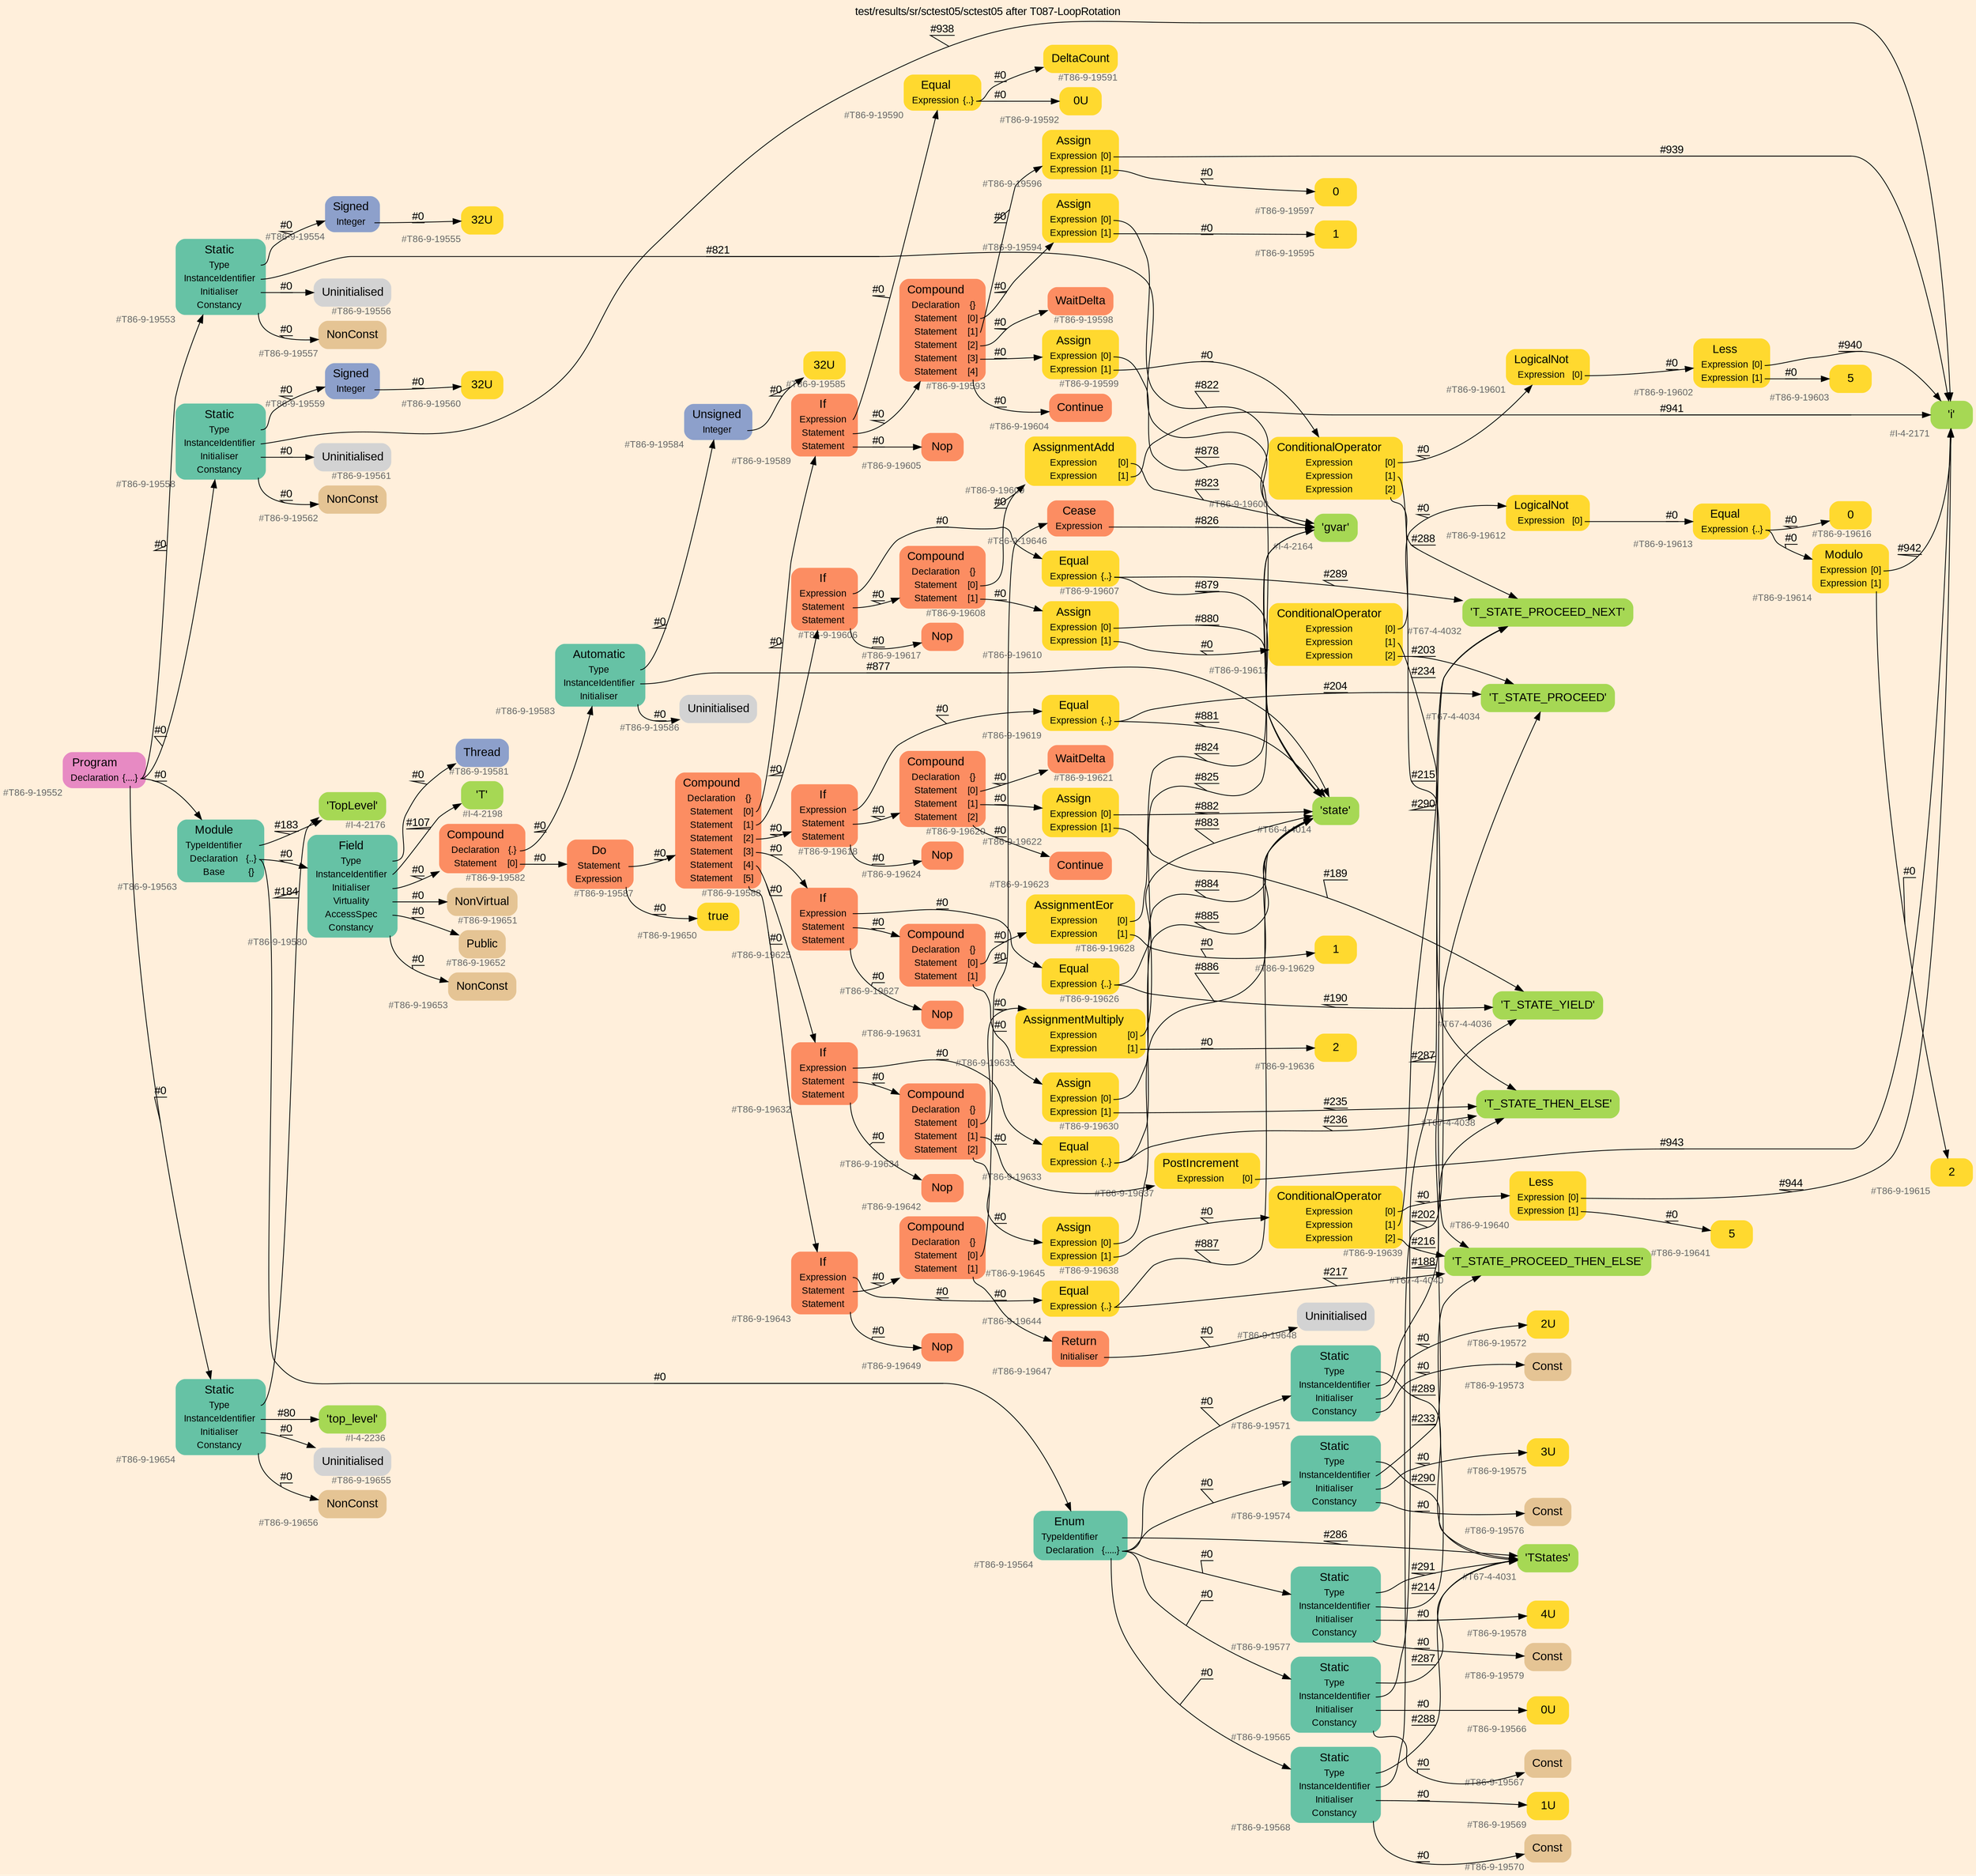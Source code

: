 digraph "test/results/sr/sctest05/sctest05 after T087-LoopRotation" {
label = "test/results/sr/sctest05/sctest05 after T087-LoopRotation"
labelloc = t
graph [
    rankdir = "LR"
    ranksep = 0.3
    bgcolor = antiquewhite1
    color = black
    fontcolor = black
    fontname = "Arial"
];
node [
    fontname = "Arial"
];
edge [
    fontname = "Arial"
];

// -------------------- node figure --------------------
// -------- block #T86-9-19552 ----------
"#T86-9-19552" [
    fillcolor = "/set28/4"
    xlabel = "#T86-9-19552"
    fontsize = "12"
    fontcolor = grey40
    shape = "plaintext"
    label = <<TABLE BORDER="0" CELLBORDER="0" CELLSPACING="0">
     <TR><TD><FONT COLOR="black" POINT-SIZE="15">Program</FONT></TD></TR>
     <TR><TD><FONT COLOR="black" POINT-SIZE="12">Declaration</FONT></TD><TD PORT="port0"><FONT COLOR="black" POINT-SIZE="12">{....}</FONT></TD></TR>
    </TABLE>>
    style = "rounded,filled"
];

// -------- block #T86-9-19553 ----------
"#T86-9-19553" [
    fillcolor = "/set28/1"
    xlabel = "#T86-9-19553"
    fontsize = "12"
    fontcolor = grey40
    shape = "plaintext"
    label = <<TABLE BORDER="0" CELLBORDER="0" CELLSPACING="0">
     <TR><TD><FONT COLOR="black" POINT-SIZE="15">Static</FONT></TD></TR>
     <TR><TD><FONT COLOR="black" POINT-SIZE="12">Type</FONT></TD><TD PORT="port0"></TD></TR>
     <TR><TD><FONT COLOR="black" POINT-SIZE="12">InstanceIdentifier</FONT></TD><TD PORT="port1"></TD></TR>
     <TR><TD><FONT COLOR="black" POINT-SIZE="12">Initialiser</FONT></TD><TD PORT="port2"></TD></TR>
     <TR><TD><FONT COLOR="black" POINT-SIZE="12">Constancy</FONT></TD><TD PORT="port3"></TD></TR>
    </TABLE>>
    style = "rounded,filled"
];

// -------- block #T86-9-19554 ----------
"#T86-9-19554" [
    fillcolor = "/set28/3"
    xlabel = "#T86-9-19554"
    fontsize = "12"
    fontcolor = grey40
    shape = "plaintext"
    label = <<TABLE BORDER="0" CELLBORDER="0" CELLSPACING="0">
     <TR><TD><FONT COLOR="black" POINT-SIZE="15">Signed</FONT></TD></TR>
     <TR><TD><FONT COLOR="black" POINT-SIZE="12">Integer</FONT></TD><TD PORT="port0"></TD></TR>
    </TABLE>>
    style = "rounded,filled"
];

// -------- block #T86-9-19555 ----------
"#T86-9-19555" [
    fillcolor = "/set28/6"
    xlabel = "#T86-9-19555"
    fontsize = "12"
    fontcolor = grey40
    shape = "plaintext"
    label = <<TABLE BORDER="0" CELLBORDER="0" CELLSPACING="0">
     <TR><TD><FONT COLOR="black" POINT-SIZE="15">32U</FONT></TD></TR>
    </TABLE>>
    style = "rounded,filled"
];

// -------- block #I-4-2164 ----------
"#I-4-2164" [
    fillcolor = "/set28/5"
    xlabel = "#I-4-2164"
    fontsize = "12"
    fontcolor = grey40
    shape = "plaintext"
    label = <<TABLE BORDER="0" CELLBORDER="0" CELLSPACING="0">
     <TR><TD><FONT COLOR="black" POINT-SIZE="15">'gvar'</FONT></TD></TR>
    </TABLE>>
    style = "rounded,filled"
];

// -------- block #T86-9-19556 ----------
"#T86-9-19556" [
    xlabel = "#T86-9-19556"
    fontsize = "12"
    fontcolor = grey40
    shape = "plaintext"
    label = <<TABLE BORDER="0" CELLBORDER="0" CELLSPACING="0">
     <TR><TD><FONT COLOR="black" POINT-SIZE="15">Uninitialised</FONT></TD></TR>
    </TABLE>>
    style = "rounded,filled"
];

// -------- block #T86-9-19557 ----------
"#T86-9-19557" [
    fillcolor = "/set28/7"
    xlabel = "#T86-9-19557"
    fontsize = "12"
    fontcolor = grey40
    shape = "plaintext"
    label = <<TABLE BORDER="0" CELLBORDER="0" CELLSPACING="0">
     <TR><TD><FONT COLOR="black" POINT-SIZE="15">NonConst</FONT></TD></TR>
    </TABLE>>
    style = "rounded,filled"
];

// -------- block #T86-9-19558 ----------
"#T86-9-19558" [
    fillcolor = "/set28/1"
    xlabel = "#T86-9-19558"
    fontsize = "12"
    fontcolor = grey40
    shape = "plaintext"
    label = <<TABLE BORDER="0" CELLBORDER="0" CELLSPACING="0">
     <TR><TD><FONT COLOR="black" POINT-SIZE="15">Static</FONT></TD></TR>
     <TR><TD><FONT COLOR="black" POINT-SIZE="12">Type</FONT></TD><TD PORT="port0"></TD></TR>
     <TR><TD><FONT COLOR="black" POINT-SIZE="12">InstanceIdentifier</FONT></TD><TD PORT="port1"></TD></TR>
     <TR><TD><FONT COLOR="black" POINT-SIZE="12">Initialiser</FONT></TD><TD PORT="port2"></TD></TR>
     <TR><TD><FONT COLOR="black" POINT-SIZE="12">Constancy</FONT></TD><TD PORT="port3"></TD></TR>
    </TABLE>>
    style = "rounded,filled"
];

// -------- block #T86-9-19559 ----------
"#T86-9-19559" [
    fillcolor = "/set28/3"
    xlabel = "#T86-9-19559"
    fontsize = "12"
    fontcolor = grey40
    shape = "plaintext"
    label = <<TABLE BORDER="0" CELLBORDER="0" CELLSPACING="0">
     <TR><TD><FONT COLOR="black" POINT-SIZE="15">Signed</FONT></TD></TR>
     <TR><TD><FONT COLOR="black" POINT-SIZE="12">Integer</FONT></TD><TD PORT="port0"></TD></TR>
    </TABLE>>
    style = "rounded,filled"
];

// -------- block #T86-9-19560 ----------
"#T86-9-19560" [
    fillcolor = "/set28/6"
    xlabel = "#T86-9-19560"
    fontsize = "12"
    fontcolor = grey40
    shape = "plaintext"
    label = <<TABLE BORDER="0" CELLBORDER="0" CELLSPACING="0">
     <TR><TD><FONT COLOR="black" POINT-SIZE="15">32U</FONT></TD></TR>
    </TABLE>>
    style = "rounded,filled"
];

// -------- block #I-4-2171 ----------
"#I-4-2171" [
    fillcolor = "/set28/5"
    xlabel = "#I-4-2171"
    fontsize = "12"
    fontcolor = grey40
    shape = "plaintext"
    label = <<TABLE BORDER="0" CELLBORDER="0" CELLSPACING="0">
     <TR><TD><FONT COLOR="black" POINT-SIZE="15">'i'</FONT></TD></TR>
    </TABLE>>
    style = "rounded,filled"
];

// -------- block #T86-9-19561 ----------
"#T86-9-19561" [
    xlabel = "#T86-9-19561"
    fontsize = "12"
    fontcolor = grey40
    shape = "plaintext"
    label = <<TABLE BORDER="0" CELLBORDER="0" CELLSPACING="0">
     <TR><TD><FONT COLOR="black" POINT-SIZE="15">Uninitialised</FONT></TD></TR>
    </TABLE>>
    style = "rounded,filled"
];

// -------- block #T86-9-19562 ----------
"#T86-9-19562" [
    fillcolor = "/set28/7"
    xlabel = "#T86-9-19562"
    fontsize = "12"
    fontcolor = grey40
    shape = "plaintext"
    label = <<TABLE BORDER="0" CELLBORDER="0" CELLSPACING="0">
     <TR><TD><FONT COLOR="black" POINT-SIZE="15">NonConst</FONT></TD></TR>
    </TABLE>>
    style = "rounded,filled"
];

// -------- block #T86-9-19563 ----------
"#T86-9-19563" [
    fillcolor = "/set28/1"
    xlabel = "#T86-9-19563"
    fontsize = "12"
    fontcolor = grey40
    shape = "plaintext"
    label = <<TABLE BORDER="0" CELLBORDER="0" CELLSPACING="0">
     <TR><TD><FONT COLOR="black" POINT-SIZE="15">Module</FONT></TD></TR>
     <TR><TD><FONT COLOR="black" POINT-SIZE="12">TypeIdentifier</FONT></TD><TD PORT="port0"></TD></TR>
     <TR><TD><FONT COLOR="black" POINT-SIZE="12">Declaration</FONT></TD><TD PORT="port1"><FONT COLOR="black" POINT-SIZE="12">{..}</FONT></TD></TR>
     <TR><TD><FONT COLOR="black" POINT-SIZE="12">Base</FONT></TD><TD PORT="port2"><FONT COLOR="black" POINT-SIZE="12">{}</FONT></TD></TR>
    </TABLE>>
    style = "rounded,filled"
];

// -------- block #I-4-2176 ----------
"#I-4-2176" [
    fillcolor = "/set28/5"
    xlabel = "#I-4-2176"
    fontsize = "12"
    fontcolor = grey40
    shape = "plaintext"
    label = <<TABLE BORDER="0" CELLBORDER="0" CELLSPACING="0">
     <TR><TD><FONT COLOR="black" POINT-SIZE="15">'TopLevel'</FONT></TD></TR>
    </TABLE>>
    style = "rounded,filled"
];

// -------- block #T86-9-19564 ----------
"#T86-9-19564" [
    fillcolor = "/set28/1"
    xlabel = "#T86-9-19564"
    fontsize = "12"
    fontcolor = grey40
    shape = "plaintext"
    label = <<TABLE BORDER="0" CELLBORDER="0" CELLSPACING="0">
     <TR><TD><FONT COLOR="black" POINT-SIZE="15">Enum</FONT></TD></TR>
     <TR><TD><FONT COLOR="black" POINT-SIZE="12">TypeIdentifier</FONT></TD><TD PORT="port0"></TD></TR>
     <TR><TD><FONT COLOR="black" POINT-SIZE="12">Declaration</FONT></TD><TD PORT="port1"><FONT COLOR="black" POINT-SIZE="12">{.....}</FONT></TD></TR>
    </TABLE>>
    style = "rounded,filled"
];

// -------- block #T67-4-4031 ----------
"#T67-4-4031" [
    fillcolor = "/set28/5"
    xlabel = "#T67-4-4031"
    fontsize = "12"
    fontcolor = grey40
    shape = "plaintext"
    label = <<TABLE BORDER="0" CELLBORDER="0" CELLSPACING="0">
     <TR><TD><FONT COLOR="black" POINT-SIZE="15">'TStates'</FONT></TD></TR>
    </TABLE>>
    style = "rounded,filled"
];

// -------- block #T86-9-19565 ----------
"#T86-9-19565" [
    fillcolor = "/set28/1"
    xlabel = "#T86-9-19565"
    fontsize = "12"
    fontcolor = grey40
    shape = "plaintext"
    label = <<TABLE BORDER="0" CELLBORDER="0" CELLSPACING="0">
     <TR><TD><FONT COLOR="black" POINT-SIZE="15">Static</FONT></TD></TR>
     <TR><TD><FONT COLOR="black" POINT-SIZE="12">Type</FONT></TD><TD PORT="port0"></TD></TR>
     <TR><TD><FONT COLOR="black" POINT-SIZE="12">InstanceIdentifier</FONT></TD><TD PORT="port1"></TD></TR>
     <TR><TD><FONT COLOR="black" POINT-SIZE="12">Initialiser</FONT></TD><TD PORT="port2"></TD></TR>
     <TR><TD><FONT COLOR="black" POINT-SIZE="12">Constancy</FONT></TD><TD PORT="port3"></TD></TR>
    </TABLE>>
    style = "rounded,filled"
];

// -------- block #T67-4-4032 ----------
"#T67-4-4032" [
    fillcolor = "/set28/5"
    xlabel = "#T67-4-4032"
    fontsize = "12"
    fontcolor = grey40
    shape = "plaintext"
    label = <<TABLE BORDER="0" CELLBORDER="0" CELLSPACING="0">
     <TR><TD><FONT COLOR="black" POINT-SIZE="15">'T_STATE_PROCEED_NEXT'</FONT></TD></TR>
    </TABLE>>
    style = "rounded,filled"
];

// -------- block #T86-9-19566 ----------
"#T86-9-19566" [
    fillcolor = "/set28/6"
    xlabel = "#T86-9-19566"
    fontsize = "12"
    fontcolor = grey40
    shape = "plaintext"
    label = <<TABLE BORDER="0" CELLBORDER="0" CELLSPACING="0">
     <TR><TD><FONT COLOR="black" POINT-SIZE="15">0U</FONT></TD></TR>
    </TABLE>>
    style = "rounded,filled"
];

// -------- block #T86-9-19567 ----------
"#T86-9-19567" [
    fillcolor = "/set28/7"
    xlabel = "#T86-9-19567"
    fontsize = "12"
    fontcolor = grey40
    shape = "plaintext"
    label = <<TABLE BORDER="0" CELLBORDER="0" CELLSPACING="0">
     <TR><TD><FONT COLOR="black" POINT-SIZE="15">Const</FONT></TD></TR>
    </TABLE>>
    style = "rounded,filled"
];

// -------- block #T86-9-19568 ----------
"#T86-9-19568" [
    fillcolor = "/set28/1"
    xlabel = "#T86-9-19568"
    fontsize = "12"
    fontcolor = grey40
    shape = "plaintext"
    label = <<TABLE BORDER="0" CELLBORDER="0" CELLSPACING="0">
     <TR><TD><FONT COLOR="black" POINT-SIZE="15">Static</FONT></TD></TR>
     <TR><TD><FONT COLOR="black" POINT-SIZE="12">Type</FONT></TD><TD PORT="port0"></TD></TR>
     <TR><TD><FONT COLOR="black" POINT-SIZE="12">InstanceIdentifier</FONT></TD><TD PORT="port1"></TD></TR>
     <TR><TD><FONT COLOR="black" POINT-SIZE="12">Initialiser</FONT></TD><TD PORT="port2"></TD></TR>
     <TR><TD><FONT COLOR="black" POINT-SIZE="12">Constancy</FONT></TD><TD PORT="port3"></TD></TR>
    </TABLE>>
    style = "rounded,filled"
];

// -------- block #T67-4-4034 ----------
"#T67-4-4034" [
    fillcolor = "/set28/5"
    xlabel = "#T67-4-4034"
    fontsize = "12"
    fontcolor = grey40
    shape = "plaintext"
    label = <<TABLE BORDER="0" CELLBORDER="0" CELLSPACING="0">
     <TR><TD><FONT COLOR="black" POINT-SIZE="15">'T_STATE_PROCEED'</FONT></TD></TR>
    </TABLE>>
    style = "rounded,filled"
];

// -------- block #T86-9-19569 ----------
"#T86-9-19569" [
    fillcolor = "/set28/6"
    xlabel = "#T86-9-19569"
    fontsize = "12"
    fontcolor = grey40
    shape = "plaintext"
    label = <<TABLE BORDER="0" CELLBORDER="0" CELLSPACING="0">
     <TR><TD><FONT COLOR="black" POINT-SIZE="15">1U</FONT></TD></TR>
    </TABLE>>
    style = "rounded,filled"
];

// -------- block #T86-9-19570 ----------
"#T86-9-19570" [
    fillcolor = "/set28/7"
    xlabel = "#T86-9-19570"
    fontsize = "12"
    fontcolor = grey40
    shape = "plaintext"
    label = <<TABLE BORDER="0" CELLBORDER="0" CELLSPACING="0">
     <TR><TD><FONT COLOR="black" POINT-SIZE="15">Const</FONT></TD></TR>
    </TABLE>>
    style = "rounded,filled"
];

// -------- block #T86-9-19571 ----------
"#T86-9-19571" [
    fillcolor = "/set28/1"
    xlabel = "#T86-9-19571"
    fontsize = "12"
    fontcolor = grey40
    shape = "plaintext"
    label = <<TABLE BORDER="0" CELLBORDER="0" CELLSPACING="0">
     <TR><TD><FONT COLOR="black" POINT-SIZE="15">Static</FONT></TD></TR>
     <TR><TD><FONT COLOR="black" POINT-SIZE="12">Type</FONT></TD><TD PORT="port0"></TD></TR>
     <TR><TD><FONT COLOR="black" POINT-SIZE="12">InstanceIdentifier</FONT></TD><TD PORT="port1"></TD></TR>
     <TR><TD><FONT COLOR="black" POINT-SIZE="12">Initialiser</FONT></TD><TD PORT="port2"></TD></TR>
     <TR><TD><FONT COLOR="black" POINT-SIZE="12">Constancy</FONT></TD><TD PORT="port3"></TD></TR>
    </TABLE>>
    style = "rounded,filled"
];

// -------- block #T67-4-4036 ----------
"#T67-4-4036" [
    fillcolor = "/set28/5"
    xlabel = "#T67-4-4036"
    fontsize = "12"
    fontcolor = grey40
    shape = "plaintext"
    label = <<TABLE BORDER="0" CELLBORDER="0" CELLSPACING="0">
     <TR><TD><FONT COLOR="black" POINT-SIZE="15">'T_STATE_YIELD'</FONT></TD></TR>
    </TABLE>>
    style = "rounded,filled"
];

// -------- block #T86-9-19572 ----------
"#T86-9-19572" [
    fillcolor = "/set28/6"
    xlabel = "#T86-9-19572"
    fontsize = "12"
    fontcolor = grey40
    shape = "plaintext"
    label = <<TABLE BORDER="0" CELLBORDER="0" CELLSPACING="0">
     <TR><TD><FONT COLOR="black" POINT-SIZE="15">2U</FONT></TD></TR>
    </TABLE>>
    style = "rounded,filled"
];

// -------- block #T86-9-19573 ----------
"#T86-9-19573" [
    fillcolor = "/set28/7"
    xlabel = "#T86-9-19573"
    fontsize = "12"
    fontcolor = grey40
    shape = "plaintext"
    label = <<TABLE BORDER="0" CELLBORDER="0" CELLSPACING="0">
     <TR><TD><FONT COLOR="black" POINT-SIZE="15">Const</FONT></TD></TR>
    </TABLE>>
    style = "rounded,filled"
];

// -------- block #T86-9-19574 ----------
"#T86-9-19574" [
    fillcolor = "/set28/1"
    xlabel = "#T86-9-19574"
    fontsize = "12"
    fontcolor = grey40
    shape = "plaintext"
    label = <<TABLE BORDER="0" CELLBORDER="0" CELLSPACING="0">
     <TR><TD><FONT COLOR="black" POINT-SIZE="15">Static</FONT></TD></TR>
     <TR><TD><FONT COLOR="black" POINT-SIZE="12">Type</FONT></TD><TD PORT="port0"></TD></TR>
     <TR><TD><FONT COLOR="black" POINT-SIZE="12">InstanceIdentifier</FONT></TD><TD PORT="port1"></TD></TR>
     <TR><TD><FONT COLOR="black" POINT-SIZE="12">Initialiser</FONT></TD><TD PORT="port2"></TD></TR>
     <TR><TD><FONT COLOR="black" POINT-SIZE="12">Constancy</FONT></TD><TD PORT="port3"></TD></TR>
    </TABLE>>
    style = "rounded,filled"
];

// -------- block #T67-4-4038 ----------
"#T67-4-4038" [
    fillcolor = "/set28/5"
    xlabel = "#T67-4-4038"
    fontsize = "12"
    fontcolor = grey40
    shape = "plaintext"
    label = <<TABLE BORDER="0" CELLBORDER="0" CELLSPACING="0">
     <TR><TD><FONT COLOR="black" POINT-SIZE="15">'T_STATE_THEN_ELSE'</FONT></TD></TR>
    </TABLE>>
    style = "rounded,filled"
];

// -------- block #T86-9-19575 ----------
"#T86-9-19575" [
    fillcolor = "/set28/6"
    xlabel = "#T86-9-19575"
    fontsize = "12"
    fontcolor = grey40
    shape = "plaintext"
    label = <<TABLE BORDER="0" CELLBORDER="0" CELLSPACING="0">
     <TR><TD><FONT COLOR="black" POINT-SIZE="15">3U</FONT></TD></TR>
    </TABLE>>
    style = "rounded,filled"
];

// -------- block #T86-9-19576 ----------
"#T86-9-19576" [
    fillcolor = "/set28/7"
    xlabel = "#T86-9-19576"
    fontsize = "12"
    fontcolor = grey40
    shape = "plaintext"
    label = <<TABLE BORDER="0" CELLBORDER="0" CELLSPACING="0">
     <TR><TD><FONT COLOR="black" POINT-SIZE="15">Const</FONT></TD></TR>
    </TABLE>>
    style = "rounded,filled"
];

// -------- block #T86-9-19577 ----------
"#T86-9-19577" [
    fillcolor = "/set28/1"
    xlabel = "#T86-9-19577"
    fontsize = "12"
    fontcolor = grey40
    shape = "plaintext"
    label = <<TABLE BORDER="0" CELLBORDER="0" CELLSPACING="0">
     <TR><TD><FONT COLOR="black" POINT-SIZE="15">Static</FONT></TD></TR>
     <TR><TD><FONT COLOR="black" POINT-SIZE="12">Type</FONT></TD><TD PORT="port0"></TD></TR>
     <TR><TD><FONT COLOR="black" POINT-SIZE="12">InstanceIdentifier</FONT></TD><TD PORT="port1"></TD></TR>
     <TR><TD><FONT COLOR="black" POINT-SIZE="12">Initialiser</FONT></TD><TD PORT="port2"></TD></TR>
     <TR><TD><FONT COLOR="black" POINT-SIZE="12">Constancy</FONT></TD><TD PORT="port3"></TD></TR>
    </TABLE>>
    style = "rounded,filled"
];

// -------- block #T67-4-4040 ----------
"#T67-4-4040" [
    fillcolor = "/set28/5"
    xlabel = "#T67-4-4040"
    fontsize = "12"
    fontcolor = grey40
    shape = "plaintext"
    label = <<TABLE BORDER="0" CELLBORDER="0" CELLSPACING="0">
     <TR><TD><FONT COLOR="black" POINT-SIZE="15">'T_STATE_PROCEED_THEN_ELSE'</FONT></TD></TR>
    </TABLE>>
    style = "rounded,filled"
];

// -------- block #T86-9-19578 ----------
"#T86-9-19578" [
    fillcolor = "/set28/6"
    xlabel = "#T86-9-19578"
    fontsize = "12"
    fontcolor = grey40
    shape = "plaintext"
    label = <<TABLE BORDER="0" CELLBORDER="0" CELLSPACING="0">
     <TR><TD><FONT COLOR="black" POINT-SIZE="15">4U</FONT></TD></TR>
    </TABLE>>
    style = "rounded,filled"
];

// -------- block #T86-9-19579 ----------
"#T86-9-19579" [
    fillcolor = "/set28/7"
    xlabel = "#T86-9-19579"
    fontsize = "12"
    fontcolor = grey40
    shape = "plaintext"
    label = <<TABLE BORDER="0" CELLBORDER="0" CELLSPACING="0">
     <TR><TD><FONT COLOR="black" POINT-SIZE="15">Const</FONT></TD></TR>
    </TABLE>>
    style = "rounded,filled"
];

// -------- block #T86-9-19580 ----------
"#T86-9-19580" [
    fillcolor = "/set28/1"
    xlabel = "#T86-9-19580"
    fontsize = "12"
    fontcolor = grey40
    shape = "plaintext"
    label = <<TABLE BORDER="0" CELLBORDER="0" CELLSPACING="0">
     <TR><TD><FONT COLOR="black" POINT-SIZE="15">Field</FONT></TD></TR>
     <TR><TD><FONT COLOR="black" POINT-SIZE="12">Type</FONT></TD><TD PORT="port0"></TD></TR>
     <TR><TD><FONT COLOR="black" POINT-SIZE="12">InstanceIdentifier</FONT></TD><TD PORT="port1"></TD></TR>
     <TR><TD><FONT COLOR="black" POINT-SIZE="12">Initialiser</FONT></TD><TD PORT="port2"></TD></TR>
     <TR><TD><FONT COLOR="black" POINT-SIZE="12">Virtuality</FONT></TD><TD PORT="port3"></TD></TR>
     <TR><TD><FONT COLOR="black" POINT-SIZE="12">AccessSpec</FONT></TD><TD PORT="port4"></TD></TR>
     <TR><TD><FONT COLOR="black" POINT-SIZE="12">Constancy</FONT></TD><TD PORT="port5"></TD></TR>
    </TABLE>>
    style = "rounded,filled"
];

// -------- block #T86-9-19581 ----------
"#T86-9-19581" [
    fillcolor = "/set28/3"
    xlabel = "#T86-9-19581"
    fontsize = "12"
    fontcolor = grey40
    shape = "plaintext"
    label = <<TABLE BORDER="0" CELLBORDER="0" CELLSPACING="0">
     <TR><TD><FONT COLOR="black" POINT-SIZE="15">Thread</FONT></TD></TR>
    </TABLE>>
    style = "rounded,filled"
];

// -------- block #I-4-2198 ----------
"#I-4-2198" [
    fillcolor = "/set28/5"
    xlabel = "#I-4-2198"
    fontsize = "12"
    fontcolor = grey40
    shape = "plaintext"
    label = <<TABLE BORDER="0" CELLBORDER="0" CELLSPACING="0">
     <TR><TD><FONT COLOR="black" POINT-SIZE="15">'T'</FONT></TD></TR>
    </TABLE>>
    style = "rounded,filled"
];

// -------- block #T86-9-19582 ----------
"#T86-9-19582" [
    fillcolor = "/set28/2"
    xlabel = "#T86-9-19582"
    fontsize = "12"
    fontcolor = grey40
    shape = "plaintext"
    label = <<TABLE BORDER="0" CELLBORDER="0" CELLSPACING="0">
     <TR><TD><FONT COLOR="black" POINT-SIZE="15">Compound</FONT></TD></TR>
     <TR><TD><FONT COLOR="black" POINT-SIZE="12">Declaration</FONT></TD><TD PORT="port0"><FONT COLOR="black" POINT-SIZE="12">{.}</FONT></TD></TR>
     <TR><TD><FONT COLOR="black" POINT-SIZE="12">Statement</FONT></TD><TD PORT="port1"><FONT COLOR="black" POINT-SIZE="12">[0]</FONT></TD></TR>
    </TABLE>>
    style = "rounded,filled"
];

// -------- block #T86-9-19583 ----------
"#T86-9-19583" [
    fillcolor = "/set28/1"
    xlabel = "#T86-9-19583"
    fontsize = "12"
    fontcolor = grey40
    shape = "plaintext"
    label = <<TABLE BORDER="0" CELLBORDER="0" CELLSPACING="0">
     <TR><TD><FONT COLOR="black" POINT-SIZE="15">Automatic</FONT></TD></TR>
     <TR><TD><FONT COLOR="black" POINT-SIZE="12">Type</FONT></TD><TD PORT="port0"></TD></TR>
     <TR><TD><FONT COLOR="black" POINT-SIZE="12">InstanceIdentifier</FONT></TD><TD PORT="port1"></TD></TR>
     <TR><TD><FONT COLOR="black" POINT-SIZE="12">Initialiser</FONT></TD><TD PORT="port2"></TD></TR>
    </TABLE>>
    style = "rounded,filled"
];

// -------- block #T86-9-19584 ----------
"#T86-9-19584" [
    fillcolor = "/set28/3"
    xlabel = "#T86-9-19584"
    fontsize = "12"
    fontcolor = grey40
    shape = "plaintext"
    label = <<TABLE BORDER="0" CELLBORDER="0" CELLSPACING="0">
     <TR><TD><FONT COLOR="black" POINT-SIZE="15">Unsigned</FONT></TD></TR>
     <TR><TD><FONT COLOR="black" POINT-SIZE="12">Integer</FONT></TD><TD PORT="port0"></TD></TR>
    </TABLE>>
    style = "rounded,filled"
];

// -------- block #T86-9-19585 ----------
"#T86-9-19585" [
    fillcolor = "/set28/6"
    xlabel = "#T86-9-19585"
    fontsize = "12"
    fontcolor = grey40
    shape = "plaintext"
    label = <<TABLE BORDER="0" CELLBORDER="0" CELLSPACING="0">
     <TR><TD><FONT COLOR="black" POINT-SIZE="15">32U</FONT></TD></TR>
    </TABLE>>
    style = "rounded,filled"
];

// -------- block #T66-4-4014 ----------
"#T66-4-4014" [
    fillcolor = "/set28/5"
    xlabel = "#T66-4-4014"
    fontsize = "12"
    fontcolor = grey40
    shape = "plaintext"
    label = <<TABLE BORDER="0" CELLBORDER="0" CELLSPACING="0">
     <TR><TD><FONT COLOR="black" POINT-SIZE="15">'state'</FONT></TD></TR>
    </TABLE>>
    style = "rounded,filled"
];

// -------- block #T86-9-19586 ----------
"#T86-9-19586" [
    xlabel = "#T86-9-19586"
    fontsize = "12"
    fontcolor = grey40
    shape = "plaintext"
    label = <<TABLE BORDER="0" CELLBORDER="0" CELLSPACING="0">
     <TR><TD><FONT COLOR="black" POINT-SIZE="15">Uninitialised</FONT></TD></TR>
    </TABLE>>
    style = "rounded,filled"
];

// -------- block #T86-9-19587 ----------
"#T86-9-19587" [
    fillcolor = "/set28/2"
    xlabel = "#T86-9-19587"
    fontsize = "12"
    fontcolor = grey40
    shape = "plaintext"
    label = <<TABLE BORDER="0" CELLBORDER="0" CELLSPACING="0">
     <TR><TD><FONT COLOR="black" POINT-SIZE="15">Do</FONT></TD></TR>
     <TR><TD><FONT COLOR="black" POINT-SIZE="12">Statement</FONT></TD><TD PORT="port0"></TD></TR>
     <TR><TD><FONT COLOR="black" POINT-SIZE="12">Expression</FONT></TD><TD PORT="port1"></TD></TR>
    </TABLE>>
    style = "rounded,filled"
];

// -------- block #T86-9-19588 ----------
"#T86-9-19588" [
    fillcolor = "/set28/2"
    xlabel = "#T86-9-19588"
    fontsize = "12"
    fontcolor = grey40
    shape = "plaintext"
    label = <<TABLE BORDER="0" CELLBORDER="0" CELLSPACING="0">
     <TR><TD><FONT COLOR="black" POINT-SIZE="15">Compound</FONT></TD></TR>
     <TR><TD><FONT COLOR="black" POINT-SIZE="12">Declaration</FONT></TD><TD PORT="port0"><FONT COLOR="black" POINT-SIZE="12">{}</FONT></TD></TR>
     <TR><TD><FONT COLOR="black" POINT-SIZE="12">Statement</FONT></TD><TD PORT="port1"><FONT COLOR="black" POINT-SIZE="12">[0]</FONT></TD></TR>
     <TR><TD><FONT COLOR="black" POINT-SIZE="12">Statement</FONT></TD><TD PORT="port2"><FONT COLOR="black" POINT-SIZE="12">[1]</FONT></TD></TR>
     <TR><TD><FONT COLOR="black" POINT-SIZE="12">Statement</FONT></TD><TD PORT="port3"><FONT COLOR="black" POINT-SIZE="12">[2]</FONT></TD></TR>
     <TR><TD><FONT COLOR="black" POINT-SIZE="12">Statement</FONT></TD><TD PORT="port4"><FONT COLOR="black" POINT-SIZE="12">[3]</FONT></TD></TR>
     <TR><TD><FONT COLOR="black" POINT-SIZE="12">Statement</FONT></TD><TD PORT="port5"><FONT COLOR="black" POINT-SIZE="12">[4]</FONT></TD></TR>
     <TR><TD><FONT COLOR="black" POINT-SIZE="12">Statement</FONT></TD><TD PORT="port6"><FONT COLOR="black" POINT-SIZE="12">[5]</FONT></TD></TR>
    </TABLE>>
    style = "rounded,filled"
];

// -------- block #T86-9-19589 ----------
"#T86-9-19589" [
    fillcolor = "/set28/2"
    xlabel = "#T86-9-19589"
    fontsize = "12"
    fontcolor = grey40
    shape = "plaintext"
    label = <<TABLE BORDER="0" CELLBORDER="0" CELLSPACING="0">
     <TR><TD><FONT COLOR="black" POINT-SIZE="15">If</FONT></TD></TR>
     <TR><TD><FONT COLOR="black" POINT-SIZE="12">Expression</FONT></TD><TD PORT="port0"></TD></TR>
     <TR><TD><FONT COLOR="black" POINT-SIZE="12">Statement</FONT></TD><TD PORT="port1"></TD></TR>
     <TR><TD><FONT COLOR="black" POINT-SIZE="12">Statement</FONT></TD><TD PORT="port2"></TD></TR>
    </TABLE>>
    style = "rounded,filled"
];

// -------- block #T86-9-19590 ----------
"#T86-9-19590" [
    fillcolor = "/set28/6"
    xlabel = "#T86-9-19590"
    fontsize = "12"
    fontcolor = grey40
    shape = "plaintext"
    label = <<TABLE BORDER="0" CELLBORDER="0" CELLSPACING="0">
     <TR><TD><FONT COLOR="black" POINT-SIZE="15">Equal</FONT></TD></TR>
     <TR><TD><FONT COLOR="black" POINT-SIZE="12">Expression</FONT></TD><TD PORT="port0"><FONT COLOR="black" POINT-SIZE="12">{..}</FONT></TD></TR>
    </TABLE>>
    style = "rounded,filled"
];

// -------- block #T86-9-19591 ----------
"#T86-9-19591" [
    fillcolor = "/set28/6"
    xlabel = "#T86-9-19591"
    fontsize = "12"
    fontcolor = grey40
    shape = "plaintext"
    label = <<TABLE BORDER="0" CELLBORDER="0" CELLSPACING="0">
     <TR><TD><FONT COLOR="black" POINT-SIZE="15">DeltaCount</FONT></TD></TR>
    </TABLE>>
    style = "rounded,filled"
];

// -------- block #T86-9-19592 ----------
"#T86-9-19592" [
    fillcolor = "/set28/6"
    xlabel = "#T86-9-19592"
    fontsize = "12"
    fontcolor = grey40
    shape = "plaintext"
    label = <<TABLE BORDER="0" CELLBORDER="0" CELLSPACING="0">
     <TR><TD><FONT COLOR="black" POINT-SIZE="15">0U</FONT></TD></TR>
    </TABLE>>
    style = "rounded,filled"
];

// -------- block #T86-9-19593 ----------
"#T86-9-19593" [
    fillcolor = "/set28/2"
    xlabel = "#T86-9-19593"
    fontsize = "12"
    fontcolor = grey40
    shape = "plaintext"
    label = <<TABLE BORDER="0" CELLBORDER="0" CELLSPACING="0">
     <TR><TD><FONT COLOR="black" POINT-SIZE="15">Compound</FONT></TD></TR>
     <TR><TD><FONT COLOR="black" POINT-SIZE="12">Declaration</FONT></TD><TD PORT="port0"><FONT COLOR="black" POINT-SIZE="12">{}</FONT></TD></TR>
     <TR><TD><FONT COLOR="black" POINT-SIZE="12">Statement</FONT></TD><TD PORT="port1"><FONT COLOR="black" POINT-SIZE="12">[0]</FONT></TD></TR>
     <TR><TD><FONT COLOR="black" POINT-SIZE="12">Statement</FONT></TD><TD PORT="port2"><FONT COLOR="black" POINT-SIZE="12">[1]</FONT></TD></TR>
     <TR><TD><FONT COLOR="black" POINT-SIZE="12">Statement</FONT></TD><TD PORT="port3"><FONT COLOR="black" POINT-SIZE="12">[2]</FONT></TD></TR>
     <TR><TD><FONT COLOR="black" POINT-SIZE="12">Statement</FONT></TD><TD PORT="port4"><FONT COLOR="black" POINT-SIZE="12">[3]</FONT></TD></TR>
     <TR><TD><FONT COLOR="black" POINT-SIZE="12">Statement</FONT></TD><TD PORT="port5"><FONT COLOR="black" POINT-SIZE="12">[4]</FONT></TD></TR>
    </TABLE>>
    style = "rounded,filled"
];

// -------- block #T86-9-19594 ----------
"#T86-9-19594" [
    fillcolor = "/set28/6"
    xlabel = "#T86-9-19594"
    fontsize = "12"
    fontcolor = grey40
    shape = "plaintext"
    label = <<TABLE BORDER="0" CELLBORDER="0" CELLSPACING="0">
     <TR><TD><FONT COLOR="black" POINT-SIZE="15">Assign</FONT></TD></TR>
     <TR><TD><FONT COLOR="black" POINT-SIZE="12">Expression</FONT></TD><TD PORT="port0"><FONT COLOR="black" POINT-SIZE="12">[0]</FONT></TD></TR>
     <TR><TD><FONT COLOR="black" POINT-SIZE="12">Expression</FONT></TD><TD PORT="port1"><FONT COLOR="black" POINT-SIZE="12">[1]</FONT></TD></TR>
    </TABLE>>
    style = "rounded,filled"
];

// -------- block #T86-9-19595 ----------
"#T86-9-19595" [
    fillcolor = "/set28/6"
    xlabel = "#T86-9-19595"
    fontsize = "12"
    fontcolor = grey40
    shape = "plaintext"
    label = <<TABLE BORDER="0" CELLBORDER="0" CELLSPACING="0">
     <TR><TD><FONT COLOR="black" POINT-SIZE="15">1</FONT></TD></TR>
    </TABLE>>
    style = "rounded,filled"
];

// -------- block #T86-9-19596 ----------
"#T86-9-19596" [
    fillcolor = "/set28/6"
    xlabel = "#T86-9-19596"
    fontsize = "12"
    fontcolor = grey40
    shape = "plaintext"
    label = <<TABLE BORDER="0" CELLBORDER="0" CELLSPACING="0">
     <TR><TD><FONT COLOR="black" POINT-SIZE="15">Assign</FONT></TD></TR>
     <TR><TD><FONT COLOR="black" POINT-SIZE="12">Expression</FONT></TD><TD PORT="port0"><FONT COLOR="black" POINT-SIZE="12">[0]</FONT></TD></TR>
     <TR><TD><FONT COLOR="black" POINT-SIZE="12">Expression</FONT></TD><TD PORT="port1"><FONT COLOR="black" POINT-SIZE="12">[1]</FONT></TD></TR>
    </TABLE>>
    style = "rounded,filled"
];

// -------- block #T86-9-19597 ----------
"#T86-9-19597" [
    fillcolor = "/set28/6"
    xlabel = "#T86-9-19597"
    fontsize = "12"
    fontcolor = grey40
    shape = "plaintext"
    label = <<TABLE BORDER="0" CELLBORDER="0" CELLSPACING="0">
     <TR><TD><FONT COLOR="black" POINT-SIZE="15">0</FONT></TD></TR>
    </TABLE>>
    style = "rounded,filled"
];

// -------- block #T86-9-19598 ----------
"#T86-9-19598" [
    fillcolor = "/set28/2"
    xlabel = "#T86-9-19598"
    fontsize = "12"
    fontcolor = grey40
    shape = "plaintext"
    label = <<TABLE BORDER="0" CELLBORDER="0" CELLSPACING="0">
     <TR><TD><FONT COLOR="black" POINT-SIZE="15">WaitDelta</FONT></TD></TR>
    </TABLE>>
    style = "rounded,filled"
];

// -------- block #T86-9-19599 ----------
"#T86-9-19599" [
    fillcolor = "/set28/6"
    xlabel = "#T86-9-19599"
    fontsize = "12"
    fontcolor = grey40
    shape = "plaintext"
    label = <<TABLE BORDER="0" CELLBORDER="0" CELLSPACING="0">
     <TR><TD><FONT COLOR="black" POINT-SIZE="15">Assign</FONT></TD></TR>
     <TR><TD><FONT COLOR="black" POINT-SIZE="12">Expression</FONT></TD><TD PORT="port0"><FONT COLOR="black" POINT-SIZE="12">[0]</FONT></TD></TR>
     <TR><TD><FONT COLOR="black" POINT-SIZE="12">Expression</FONT></TD><TD PORT="port1"><FONT COLOR="black" POINT-SIZE="12">[1]</FONT></TD></TR>
    </TABLE>>
    style = "rounded,filled"
];

// -------- block #T86-9-19600 ----------
"#T86-9-19600" [
    fillcolor = "/set28/6"
    xlabel = "#T86-9-19600"
    fontsize = "12"
    fontcolor = grey40
    shape = "plaintext"
    label = <<TABLE BORDER="0" CELLBORDER="0" CELLSPACING="0">
     <TR><TD><FONT COLOR="black" POINT-SIZE="15">ConditionalOperator</FONT></TD></TR>
     <TR><TD><FONT COLOR="black" POINT-SIZE="12">Expression</FONT></TD><TD PORT="port0"><FONT COLOR="black" POINT-SIZE="12">[0]</FONT></TD></TR>
     <TR><TD><FONT COLOR="black" POINT-SIZE="12">Expression</FONT></TD><TD PORT="port1"><FONT COLOR="black" POINT-SIZE="12">[1]</FONT></TD></TR>
     <TR><TD><FONT COLOR="black" POINT-SIZE="12">Expression</FONT></TD><TD PORT="port2"><FONT COLOR="black" POINT-SIZE="12">[2]</FONT></TD></TR>
    </TABLE>>
    style = "rounded,filled"
];

// -------- block #T86-9-19601 ----------
"#T86-9-19601" [
    fillcolor = "/set28/6"
    xlabel = "#T86-9-19601"
    fontsize = "12"
    fontcolor = grey40
    shape = "plaintext"
    label = <<TABLE BORDER="0" CELLBORDER="0" CELLSPACING="0">
     <TR><TD><FONT COLOR="black" POINT-SIZE="15">LogicalNot</FONT></TD></TR>
     <TR><TD><FONT COLOR="black" POINT-SIZE="12">Expression</FONT></TD><TD PORT="port0"><FONT COLOR="black" POINT-SIZE="12">[0]</FONT></TD></TR>
    </TABLE>>
    style = "rounded,filled"
];

// -------- block #T86-9-19602 ----------
"#T86-9-19602" [
    fillcolor = "/set28/6"
    xlabel = "#T86-9-19602"
    fontsize = "12"
    fontcolor = grey40
    shape = "plaintext"
    label = <<TABLE BORDER="0" CELLBORDER="0" CELLSPACING="0">
     <TR><TD><FONT COLOR="black" POINT-SIZE="15">Less</FONT></TD></TR>
     <TR><TD><FONT COLOR="black" POINT-SIZE="12">Expression</FONT></TD><TD PORT="port0"><FONT COLOR="black" POINT-SIZE="12">[0]</FONT></TD></TR>
     <TR><TD><FONT COLOR="black" POINT-SIZE="12">Expression</FONT></TD><TD PORT="port1"><FONT COLOR="black" POINT-SIZE="12">[1]</FONT></TD></TR>
    </TABLE>>
    style = "rounded,filled"
];

// -------- block #T86-9-19603 ----------
"#T86-9-19603" [
    fillcolor = "/set28/6"
    xlabel = "#T86-9-19603"
    fontsize = "12"
    fontcolor = grey40
    shape = "plaintext"
    label = <<TABLE BORDER="0" CELLBORDER="0" CELLSPACING="0">
     <TR><TD><FONT COLOR="black" POINT-SIZE="15">5</FONT></TD></TR>
    </TABLE>>
    style = "rounded,filled"
];

// -------- block #T86-9-19604 ----------
"#T86-9-19604" [
    fillcolor = "/set28/2"
    xlabel = "#T86-9-19604"
    fontsize = "12"
    fontcolor = grey40
    shape = "plaintext"
    label = <<TABLE BORDER="0" CELLBORDER="0" CELLSPACING="0">
     <TR><TD><FONT COLOR="black" POINT-SIZE="15">Continue</FONT></TD></TR>
    </TABLE>>
    style = "rounded,filled"
];

// -------- block #T86-9-19605 ----------
"#T86-9-19605" [
    fillcolor = "/set28/2"
    xlabel = "#T86-9-19605"
    fontsize = "12"
    fontcolor = grey40
    shape = "plaintext"
    label = <<TABLE BORDER="0" CELLBORDER="0" CELLSPACING="0">
     <TR><TD><FONT COLOR="black" POINT-SIZE="15">Nop</FONT></TD></TR>
    </TABLE>>
    style = "rounded,filled"
];

// -------- block #T86-9-19606 ----------
"#T86-9-19606" [
    fillcolor = "/set28/2"
    xlabel = "#T86-9-19606"
    fontsize = "12"
    fontcolor = grey40
    shape = "plaintext"
    label = <<TABLE BORDER="0" CELLBORDER="0" CELLSPACING="0">
     <TR><TD><FONT COLOR="black" POINT-SIZE="15">If</FONT></TD></TR>
     <TR><TD><FONT COLOR="black" POINT-SIZE="12">Expression</FONT></TD><TD PORT="port0"></TD></TR>
     <TR><TD><FONT COLOR="black" POINT-SIZE="12">Statement</FONT></TD><TD PORT="port1"></TD></TR>
     <TR><TD><FONT COLOR="black" POINT-SIZE="12">Statement</FONT></TD><TD PORT="port2"></TD></TR>
    </TABLE>>
    style = "rounded,filled"
];

// -------- block #T86-9-19607 ----------
"#T86-9-19607" [
    fillcolor = "/set28/6"
    xlabel = "#T86-9-19607"
    fontsize = "12"
    fontcolor = grey40
    shape = "plaintext"
    label = <<TABLE BORDER="0" CELLBORDER="0" CELLSPACING="0">
     <TR><TD><FONT COLOR="black" POINT-SIZE="15">Equal</FONT></TD></TR>
     <TR><TD><FONT COLOR="black" POINT-SIZE="12">Expression</FONT></TD><TD PORT="port0"><FONT COLOR="black" POINT-SIZE="12">{..}</FONT></TD></TR>
    </TABLE>>
    style = "rounded,filled"
];

// -------- block #T86-9-19608 ----------
"#T86-9-19608" [
    fillcolor = "/set28/2"
    xlabel = "#T86-9-19608"
    fontsize = "12"
    fontcolor = grey40
    shape = "plaintext"
    label = <<TABLE BORDER="0" CELLBORDER="0" CELLSPACING="0">
     <TR><TD><FONT COLOR="black" POINT-SIZE="15">Compound</FONT></TD></TR>
     <TR><TD><FONT COLOR="black" POINT-SIZE="12">Declaration</FONT></TD><TD PORT="port0"><FONT COLOR="black" POINT-SIZE="12">{}</FONT></TD></TR>
     <TR><TD><FONT COLOR="black" POINT-SIZE="12">Statement</FONT></TD><TD PORT="port1"><FONT COLOR="black" POINT-SIZE="12">[0]</FONT></TD></TR>
     <TR><TD><FONT COLOR="black" POINT-SIZE="12">Statement</FONT></TD><TD PORT="port2"><FONT COLOR="black" POINT-SIZE="12">[1]</FONT></TD></TR>
    </TABLE>>
    style = "rounded,filled"
];

// -------- block #T86-9-19609 ----------
"#T86-9-19609" [
    fillcolor = "/set28/6"
    xlabel = "#T86-9-19609"
    fontsize = "12"
    fontcolor = grey40
    shape = "plaintext"
    label = <<TABLE BORDER="0" CELLBORDER="0" CELLSPACING="0">
     <TR><TD><FONT COLOR="black" POINT-SIZE="15">AssignmentAdd</FONT></TD></TR>
     <TR><TD><FONT COLOR="black" POINT-SIZE="12">Expression</FONT></TD><TD PORT="port0"><FONT COLOR="black" POINT-SIZE="12">[0]</FONT></TD></TR>
     <TR><TD><FONT COLOR="black" POINT-SIZE="12">Expression</FONT></TD><TD PORT="port1"><FONT COLOR="black" POINT-SIZE="12">[1]</FONT></TD></TR>
    </TABLE>>
    style = "rounded,filled"
];

// -------- block #T86-9-19610 ----------
"#T86-9-19610" [
    fillcolor = "/set28/6"
    xlabel = "#T86-9-19610"
    fontsize = "12"
    fontcolor = grey40
    shape = "plaintext"
    label = <<TABLE BORDER="0" CELLBORDER="0" CELLSPACING="0">
     <TR><TD><FONT COLOR="black" POINT-SIZE="15">Assign</FONT></TD></TR>
     <TR><TD><FONT COLOR="black" POINT-SIZE="12">Expression</FONT></TD><TD PORT="port0"><FONT COLOR="black" POINT-SIZE="12">[0]</FONT></TD></TR>
     <TR><TD><FONT COLOR="black" POINT-SIZE="12">Expression</FONT></TD><TD PORT="port1"><FONT COLOR="black" POINT-SIZE="12">[1]</FONT></TD></TR>
    </TABLE>>
    style = "rounded,filled"
];

// -------- block #T86-9-19611 ----------
"#T86-9-19611" [
    fillcolor = "/set28/6"
    xlabel = "#T86-9-19611"
    fontsize = "12"
    fontcolor = grey40
    shape = "plaintext"
    label = <<TABLE BORDER="0" CELLBORDER="0" CELLSPACING="0">
     <TR><TD><FONT COLOR="black" POINT-SIZE="15">ConditionalOperator</FONT></TD></TR>
     <TR><TD><FONT COLOR="black" POINT-SIZE="12">Expression</FONT></TD><TD PORT="port0"><FONT COLOR="black" POINT-SIZE="12">[0]</FONT></TD></TR>
     <TR><TD><FONT COLOR="black" POINT-SIZE="12">Expression</FONT></TD><TD PORT="port1"><FONT COLOR="black" POINT-SIZE="12">[1]</FONT></TD></TR>
     <TR><TD><FONT COLOR="black" POINT-SIZE="12">Expression</FONT></TD><TD PORT="port2"><FONT COLOR="black" POINT-SIZE="12">[2]</FONT></TD></TR>
    </TABLE>>
    style = "rounded,filled"
];

// -------- block #T86-9-19612 ----------
"#T86-9-19612" [
    fillcolor = "/set28/6"
    xlabel = "#T86-9-19612"
    fontsize = "12"
    fontcolor = grey40
    shape = "plaintext"
    label = <<TABLE BORDER="0" CELLBORDER="0" CELLSPACING="0">
     <TR><TD><FONT COLOR="black" POINT-SIZE="15">LogicalNot</FONT></TD></TR>
     <TR><TD><FONT COLOR="black" POINT-SIZE="12">Expression</FONT></TD><TD PORT="port0"><FONT COLOR="black" POINT-SIZE="12">[0]</FONT></TD></TR>
    </TABLE>>
    style = "rounded,filled"
];

// -------- block #T86-9-19613 ----------
"#T86-9-19613" [
    fillcolor = "/set28/6"
    xlabel = "#T86-9-19613"
    fontsize = "12"
    fontcolor = grey40
    shape = "plaintext"
    label = <<TABLE BORDER="0" CELLBORDER="0" CELLSPACING="0">
     <TR><TD><FONT COLOR="black" POINT-SIZE="15">Equal</FONT></TD></TR>
     <TR><TD><FONT COLOR="black" POINT-SIZE="12">Expression</FONT></TD><TD PORT="port0"><FONT COLOR="black" POINT-SIZE="12">{..}</FONT></TD></TR>
    </TABLE>>
    style = "rounded,filled"
];

// -------- block #T86-9-19614 ----------
"#T86-9-19614" [
    fillcolor = "/set28/6"
    xlabel = "#T86-9-19614"
    fontsize = "12"
    fontcolor = grey40
    shape = "plaintext"
    label = <<TABLE BORDER="0" CELLBORDER="0" CELLSPACING="0">
     <TR><TD><FONT COLOR="black" POINT-SIZE="15">Modulo</FONT></TD></TR>
     <TR><TD><FONT COLOR="black" POINT-SIZE="12">Expression</FONT></TD><TD PORT="port0"><FONT COLOR="black" POINT-SIZE="12">[0]</FONT></TD></TR>
     <TR><TD><FONT COLOR="black" POINT-SIZE="12">Expression</FONT></TD><TD PORT="port1"><FONT COLOR="black" POINT-SIZE="12">[1]</FONT></TD></TR>
    </TABLE>>
    style = "rounded,filled"
];

// -------- block #T86-9-19615 ----------
"#T86-9-19615" [
    fillcolor = "/set28/6"
    xlabel = "#T86-9-19615"
    fontsize = "12"
    fontcolor = grey40
    shape = "plaintext"
    label = <<TABLE BORDER="0" CELLBORDER="0" CELLSPACING="0">
     <TR><TD><FONT COLOR="black" POINT-SIZE="15">2</FONT></TD></TR>
    </TABLE>>
    style = "rounded,filled"
];

// -------- block #T86-9-19616 ----------
"#T86-9-19616" [
    fillcolor = "/set28/6"
    xlabel = "#T86-9-19616"
    fontsize = "12"
    fontcolor = grey40
    shape = "plaintext"
    label = <<TABLE BORDER="0" CELLBORDER="0" CELLSPACING="0">
     <TR><TD><FONT COLOR="black" POINT-SIZE="15">0</FONT></TD></TR>
    </TABLE>>
    style = "rounded,filled"
];

// -------- block #T86-9-19617 ----------
"#T86-9-19617" [
    fillcolor = "/set28/2"
    xlabel = "#T86-9-19617"
    fontsize = "12"
    fontcolor = grey40
    shape = "plaintext"
    label = <<TABLE BORDER="0" CELLBORDER="0" CELLSPACING="0">
     <TR><TD><FONT COLOR="black" POINT-SIZE="15">Nop</FONT></TD></TR>
    </TABLE>>
    style = "rounded,filled"
];

// -------- block #T86-9-19618 ----------
"#T86-9-19618" [
    fillcolor = "/set28/2"
    xlabel = "#T86-9-19618"
    fontsize = "12"
    fontcolor = grey40
    shape = "plaintext"
    label = <<TABLE BORDER="0" CELLBORDER="0" CELLSPACING="0">
     <TR><TD><FONT COLOR="black" POINT-SIZE="15">If</FONT></TD></TR>
     <TR><TD><FONT COLOR="black" POINT-SIZE="12">Expression</FONT></TD><TD PORT="port0"></TD></TR>
     <TR><TD><FONT COLOR="black" POINT-SIZE="12">Statement</FONT></TD><TD PORT="port1"></TD></TR>
     <TR><TD><FONT COLOR="black" POINT-SIZE="12">Statement</FONT></TD><TD PORT="port2"></TD></TR>
    </TABLE>>
    style = "rounded,filled"
];

// -------- block #T86-9-19619 ----------
"#T86-9-19619" [
    fillcolor = "/set28/6"
    xlabel = "#T86-9-19619"
    fontsize = "12"
    fontcolor = grey40
    shape = "plaintext"
    label = <<TABLE BORDER="0" CELLBORDER="0" CELLSPACING="0">
     <TR><TD><FONT COLOR="black" POINT-SIZE="15">Equal</FONT></TD></TR>
     <TR><TD><FONT COLOR="black" POINT-SIZE="12">Expression</FONT></TD><TD PORT="port0"><FONT COLOR="black" POINT-SIZE="12">{..}</FONT></TD></TR>
    </TABLE>>
    style = "rounded,filled"
];

// -------- block #T86-9-19620 ----------
"#T86-9-19620" [
    fillcolor = "/set28/2"
    xlabel = "#T86-9-19620"
    fontsize = "12"
    fontcolor = grey40
    shape = "plaintext"
    label = <<TABLE BORDER="0" CELLBORDER="0" CELLSPACING="0">
     <TR><TD><FONT COLOR="black" POINT-SIZE="15">Compound</FONT></TD></TR>
     <TR><TD><FONT COLOR="black" POINT-SIZE="12">Declaration</FONT></TD><TD PORT="port0"><FONT COLOR="black" POINT-SIZE="12">{}</FONT></TD></TR>
     <TR><TD><FONT COLOR="black" POINT-SIZE="12">Statement</FONT></TD><TD PORT="port1"><FONT COLOR="black" POINT-SIZE="12">[0]</FONT></TD></TR>
     <TR><TD><FONT COLOR="black" POINT-SIZE="12">Statement</FONT></TD><TD PORT="port2"><FONT COLOR="black" POINT-SIZE="12">[1]</FONT></TD></TR>
     <TR><TD><FONT COLOR="black" POINT-SIZE="12">Statement</FONT></TD><TD PORT="port3"><FONT COLOR="black" POINT-SIZE="12">[2]</FONT></TD></TR>
    </TABLE>>
    style = "rounded,filled"
];

// -------- block #T86-9-19621 ----------
"#T86-9-19621" [
    fillcolor = "/set28/2"
    xlabel = "#T86-9-19621"
    fontsize = "12"
    fontcolor = grey40
    shape = "plaintext"
    label = <<TABLE BORDER="0" CELLBORDER="0" CELLSPACING="0">
     <TR><TD><FONT COLOR="black" POINT-SIZE="15">WaitDelta</FONT></TD></TR>
    </TABLE>>
    style = "rounded,filled"
];

// -------- block #T86-9-19622 ----------
"#T86-9-19622" [
    fillcolor = "/set28/6"
    xlabel = "#T86-9-19622"
    fontsize = "12"
    fontcolor = grey40
    shape = "plaintext"
    label = <<TABLE BORDER="0" CELLBORDER="0" CELLSPACING="0">
     <TR><TD><FONT COLOR="black" POINT-SIZE="15">Assign</FONT></TD></TR>
     <TR><TD><FONT COLOR="black" POINT-SIZE="12">Expression</FONT></TD><TD PORT="port0"><FONT COLOR="black" POINT-SIZE="12">[0]</FONT></TD></TR>
     <TR><TD><FONT COLOR="black" POINT-SIZE="12">Expression</FONT></TD><TD PORT="port1"><FONT COLOR="black" POINT-SIZE="12">[1]</FONT></TD></TR>
    </TABLE>>
    style = "rounded,filled"
];

// -------- block #T86-9-19623 ----------
"#T86-9-19623" [
    fillcolor = "/set28/2"
    xlabel = "#T86-9-19623"
    fontsize = "12"
    fontcolor = grey40
    shape = "plaintext"
    label = <<TABLE BORDER="0" CELLBORDER="0" CELLSPACING="0">
     <TR><TD><FONT COLOR="black" POINT-SIZE="15">Continue</FONT></TD></TR>
    </TABLE>>
    style = "rounded,filled"
];

// -------- block #T86-9-19624 ----------
"#T86-9-19624" [
    fillcolor = "/set28/2"
    xlabel = "#T86-9-19624"
    fontsize = "12"
    fontcolor = grey40
    shape = "plaintext"
    label = <<TABLE BORDER="0" CELLBORDER="0" CELLSPACING="0">
     <TR><TD><FONT COLOR="black" POINT-SIZE="15">Nop</FONT></TD></TR>
    </TABLE>>
    style = "rounded,filled"
];

// -------- block #T86-9-19625 ----------
"#T86-9-19625" [
    fillcolor = "/set28/2"
    xlabel = "#T86-9-19625"
    fontsize = "12"
    fontcolor = grey40
    shape = "plaintext"
    label = <<TABLE BORDER="0" CELLBORDER="0" CELLSPACING="0">
     <TR><TD><FONT COLOR="black" POINT-SIZE="15">If</FONT></TD></TR>
     <TR><TD><FONT COLOR="black" POINT-SIZE="12">Expression</FONT></TD><TD PORT="port0"></TD></TR>
     <TR><TD><FONT COLOR="black" POINT-SIZE="12">Statement</FONT></TD><TD PORT="port1"></TD></TR>
     <TR><TD><FONT COLOR="black" POINT-SIZE="12">Statement</FONT></TD><TD PORT="port2"></TD></TR>
    </TABLE>>
    style = "rounded,filled"
];

// -------- block #T86-9-19626 ----------
"#T86-9-19626" [
    fillcolor = "/set28/6"
    xlabel = "#T86-9-19626"
    fontsize = "12"
    fontcolor = grey40
    shape = "plaintext"
    label = <<TABLE BORDER="0" CELLBORDER="0" CELLSPACING="0">
     <TR><TD><FONT COLOR="black" POINT-SIZE="15">Equal</FONT></TD></TR>
     <TR><TD><FONT COLOR="black" POINT-SIZE="12">Expression</FONT></TD><TD PORT="port0"><FONT COLOR="black" POINT-SIZE="12">{..}</FONT></TD></TR>
    </TABLE>>
    style = "rounded,filled"
];

// -------- block #T86-9-19627 ----------
"#T86-9-19627" [
    fillcolor = "/set28/2"
    xlabel = "#T86-9-19627"
    fontsize = "12"
    fontcolor = grey40
    shape = "plaintext"
    label = <<TABLE BORDER="0" CELLBORDER="0" CELLSPACING="0">
     <TR><TD><FONT COLOR="black" POINT-SIZE="15">Compound</FONT></TD></TR>
     <TR><TD><FONT COLOR="black" POINT-SIZE="12">Declaration</FONT></TD><TD PORT="port0"><FONT COLOR="black" POINT-SIZE="12">{}</FONT></TD></TR>
     <TR><TD><FONT COLOR="black" POINT-SIZE="12">Statement</FONT></TD><TD PORT="port1"><FONT COLOR="black" POINT-SIZE="12">[0]</FONT></TD></TR>
     <TR><TD><FONT COLOR="black" POINT-SIZE="12">Statement</FONT></TD><TD PORT="port2"><FONT COLOR="black" POINT-SIZE="12">[1]</FONT></TD></TR>
    </TABLE>>
    style = "rounded,filled"
];

// -------- block #T86-9-19628 ----------
"#T86-9-19628" [
    fillcolor = "/set28/6"
    xlabel = "#T86-9-19628"
    fontsize = "12"
    fontcolor = grey40
    shape = "plaintext"
    label = <<TABLE BORDER="0" CELLBORDER="0" CELLSPACING="0">
     <TR><TD><FONT COLOR="black" POINT-SIZE="15">AssignmentEor</FONT></TD></TR>
     <TR><TD><FONT COLOR="black" POINT-SIZE="12">Expression</FONT></TD><TD PORT="port0"><FONT COLOR="black" POINT-SIZE="12">[0]</FONT></TD></TR>
     <TR><TD><FONT COLOR="black" POINT-SIZE="12">Expression</FONT></TD><TD PORT="port1"><FONT COLOR="black" POINT-SIZE="12">[1]</FONT></TD></TR>
    </TABLE>>
    style = "rounded,filled"
];

// -------- block #T86-9-19629 ----------
"#T86-9-19629" [
    fillcolor = "/set28/6"
    xlabel = "#T86-9-19629"
    fontsize = "12"
    fontcolor = grey40
    shape = "plaintext"
    label = <<TABLE BORDER="0" CELLBORDER="0" CELLSPACING="0">
     <TR><TD><FONT COLOR="black" POINT-SIZE="15">1</FONT></TD></TR>
    </TABLE>>
    style = "rounded,filled"
];

// -------- block #T86-9-19630 ----------
"#T86-9-19630" [
    fillcolor = "/set28/6"
    xlabel = "#T86-9-19630"
    fontsize = "12"
    fontcolor = grey40
    shape = "plaintext"
    label = <<TABLE BORDER="0" CELLBORDER="0" CELLSPACING="0">
     <TR><TD><FONT COLOR="black" POINT-SIZE="15">Assign</FONT></TD></TR>
     <TR><TD><FONT COLOR="black" POINT-SIZE="12">Expression</FONT></TD><TD PORT="port0"><FONT COLOR="black" POINT-SIZE="12">[0]</FONT></TD></TR>
     <TR><TD><FONT COLOR="black" POINT-SIZE="12">Expression</FONT></TD><TD PORT="port1"><FONT COLOR="black" POINT-SIZE="12">[1]</FONT></TD></TR>
    </TABLE>>
    style = "rounded,filled"
];

// -------- block #T86-9-19631 ----------
"#T86-9-19631" [
    fillcolor = "/set28/2"
    xlabel = "#T86-9-19631"
    fontsize = "12"
    fontcolor = grey40
    shape = "plaintext"
    label = <<TABLE BORDER="0" CELLBORDER="0" CELLSPACING="0">
     <TR><TD><FONT COLOR="black" POINT-SIZE="15">Nop</FONT></TD></TR>
    </TABLE>>
    style = "rounded,filled"
];

// -------- block #T86-9-19632 ----------
"#T86-9-19632" [
    fillcolor = "/set28/2"
    xlabel = "#T86-9-19632"
    fontsize = "12"
    fontcolor = grey40
    shape = "plaintext"
    label = <<TABLE BORDER="0" CELLBORDER="0" CELLSPACING="0">
     <TR><TD><FONT COLOR="black" POINT-SIZE="15">If</FONT></TD></TR>
     <TR><TD><FONT COLOR="black" POINT-SIZE="12">Expression</FONT></TD><TD PORT="port0"></TD></TR>
     <TR><TD><FONT COLOR="black" POINT-SIZE="12">Statement</FONT></TD><TD PORT="port1"></TD></TR>
     <TR><TD><FONT COLOR="black" POINT-SIZE="12">Statement</FONT></TD><TD PORT="port2"></TD></TR>
    </TABLE>>
    style = "rounded,filled"
];

// -------- block #T86-9-19633 ----------
"#T86-9-19633" [
    fillcolor = "/set28/6"
    xlabel = "#T86-9-19633"
    fontsize = "12"
    fontcolor = grey40
    shape = "plaintext"
    label = <<TABLE BORDER="0" CELLBORDER="0" CELLSPACING="0">
     <TR><TD><FONT COLOR="black" POINT-SIZE="15">Equal</FONT></TD></TR>
     <TR><TD><FONT COLOR="black" POINT-SIZE="12">Expression</FONT></TD><TD PORT="port0"><FONT COLOR="black" POINT-SIZE="12">{..}</FONT></TD></TR>
    </TABLE>>
    style = "rounded,filled"
];

// -------- block #T86-9-19634 ----------
"#T86-9-19634" [
    fillcolor = "/set28/2"
    xlabel = "#T86-9-19634"
    fontsize = "12"
    fontcolor = grey40
    shape = "plaintext"
    label = <<TABLE BORDER="0" CELLBORDER="0" CELLSPACING="0">
     <TR><TD><FONT COLOR="black" POINT-SIZE="15">Compound</FONT></TD></TR>
     <TR><TD><FONT COLOR="black" POINT-SIZE="12">Declaration</FONT></TD><TD PORT="port0"><FONT COLOR="black" POINT-SIZE="12">{}</FONT></TD></TR>
     <TR><TD><FONT COLOR="black" POINT-SIZE="12">Statement</FONT></TD><TD PORT="port1"><FONT COLOR="black" POINT-SIZE="12">[0]</FONT></TD></TR>
     <TR><TD><FONT COLOR="black" POINT-SIZE="12">Statement</FONT></TD><TD PORT="port2"><FONT COLOR="black" POINT-SIZE="12">[1]</FONT></TD></TR>
     <TR><TD><FONT COLOR="black" POINT-SIZE="12">Statement</FONT></TD><TD PORT="port3"><FONT COLOR="black" POINT-SIZE="12">[2]</FONT></TD></TR>
    </TABLE>>
    style = "rounded,filled"
];

// -------- block #T86-9-19635 ----------
"#T86-9-19635" [
    fillcolor = "/set28/6"
    xlabel = "#T86-9-19635"
    fontsize = "12"
    fontcolor = grey40
    shape = "plaintext"
    label = <<TABLE BORDER="0" CELLBORDER="0" CELLSPACING="0">
     <TR><TD><FONT COLOR="black" POINT-SIZE="15">AssignmentMultiply</FONT></TD></TR>
     <TR><TD><FONT COLOR="black" POINT-SIZE="12">Expression</FONT></TD><TD PORT="port0"><FONT COLOR="black" POINT-SIZE="12">[0]</FONT></TD></TR>
     <TR><TD><FONT COLOR="black" POINT-SIZE="12">Expression</FONT></TD><TD PORT="port1"><FONT COLOR="black" POINT-SIZE="12">[1]</FONT></TD></TR>
    </TABLE>>
    style = "rounded,filled"
];

// -------- block #T86-9-19636 ----------
"#T86-9-19636" [
    fillcolor = "/set28/6"
    xlabel = "#T86-9-19636"
    fontsize = "12"
    fontcolor = grey40
    shape = "plaintext"
    label = <<TABLE BORDER="0" CELLBORDER="0" CELLSPACING="0">
     <TR><TD><FONT COLOR="black" POINT-SIZE="15">2</FONT></TD></TR>
    </TABLE>>
    style = "rounded,filled"
];

// -------- block #T86-9-19637 ----------
"#T86-9-19637" [
    fillcolor = "/set28/6"
    xlabel = "#T86-9-19637"
    fontsize = "12"
    fontcolor = grey40
    shape = "plaintext"
    label = <<TABLE BORDER="0" CELLBORDER="0" CELLSPACING="0">
     <TR><TD><FONT COLOR="black" POINT-SIZE="15">PostIncrement</FONT></TD></TR>
     <TR><TD><FONT COLOR="black" POINT-SIZE="12">Expression</FONT></TD><TD PORT="port0"><FONT COLOR="black" POINT-SIZE="12">[0]</FONT></TD></TR>
    </TABLE>>
    style = "rounded,filled"
];

// -------- block #T86-9-19638 ----------
"#T86-9-19638" [
    fillcolor = "/set28/6"
    xlabel = "#T86-9-19638"
    fontsize = "12"
    fontcolor = grey40
    shape = "plaintext"
    label = <<TABLE BORDER="0" CELLBORDER="0" CELLSPACING="0">
     <TR><TD><FONT COLOR="black" POINT-SIZE="15">Assign</FONT></TD></TR>
     <TR><TD><FONT COLOR="black" POINT-SIZE="12">Expression</FONT></TD><TD PORT="port0"><FONT COLOR="black" POINT-SIZE="12">[0]</FONT></TD></TR>
     <TR><TD><FONT COLOR="black" POINT-SIZE="12">Expression</FONT></TD><TD PORT="port1"><FONT COLOR="black" POINT-SIZE="12">[1]</FONT></TD></TR>
    </TABLE>>
    style = "rounded,filled"
];

// -------- block #T86-9-19639 ----------
"#T86-9-19639" [
    fillcolor = "/set28/6"
    xlabel = "#T86-9-19639"
    fontsize = "12"
    fontcolor = grey40
    shape = "plaintext"
    label = <<TABLE BORDER="0" CELLBORDER="0" CELLSPACING="0">
     <TR><TD><FONT COLOR="black" POINT-SIZE="15">ConditionalOperator</FONT></TD></TR>
     <TR><TD><FONT COLOR="black" POINT-SIZE="12">Expression</FONT></TD><TD PORT="port0"><FONT COLOR="black" POINT-SIZE="12">[0]</FONT></TD></TR>
     <TR><TD><FONT COLOR="black" POINT-SIZE="12">Expression</FONT></TD><TD PORT="port1"><FONT COLOR="black" POINT-SIZE="12">[1]</FONT></TD></TR>
     <TR><TD><FONT COLOR="black" POINT-SIZE="12">Expression</FONT></TD><TD PORT="port2"><FONT COLOR="black" POINT-SIZE="12">[2]</FONT></TD></TR>
    </TABLE>>
    style = "rounded,filled"
];

// -------- block #T86-9-19640 ----------
"#T86-9-19640" [
    fillcolor = "/set28/6"
    xlabel = "#T86-9-19640"
    fontsize = "12"
    fontcolor = grey40
    shape = "plaintext"
    label = <<TABLE BORDER="0" CELLBORDER="0" CELLSPACING="0">
     <TR><TD><FONT COLOR="black" POINT-SIZE="15">Less</FONT></TD></TR>
     <TR><TD><FONT COLOR="black" POINT-SIZE="12">Expression</FONT></TD><TD PORT="port0"><FONT COLOR="black" POINT-SIZE="12">[0]</FONT></TD></TR>
     <TR><TD><FONT COLOR="black" POINT-SIZE="12">Expression</FONT></TD><TD PORT="port1"><FONT COLOR="black" POINT-SIZE="12">[1]</FONT></TD></TR>
    </TABLE>>
    style = "rounded,filled"
];

// -------- block #T86-9-19641 ----------
"#T86-9-19641" [
    fillcolor = "/set28/6"
    xlabel = "#T86-9-19641"
    fontsize = "12"
    fontcolor = grey40
    shape = "plaintext"
    label = <<TABLE BORDER="0" CELLBORDER="0" CELLSPACING="0">
     <TR><TD><FONT COLOR="black" POINT-SIZE="15">5</FONT></TD></TR>
    </TABLE>>
    style = "rounded,filled"
];

// -------- block #T86-9-19642 ----------
"#T86-9-19642" [
    fillcolor = "/set28/2"
    xlabel = "#T86-9-19642"
    fontsize = "12"
    fontcolor = grey40
    shape = "plaintext"
    label = <<TABLE BORDER="0" CELLBORDER="0" CELLSPACING="0">
     <TR><TD><FONT COLOR="black" POINT-SIZE="15">Nop</FONT></TD></TR>
    </TABLE>>
    style = "rounded,filled"
];

// -------- block #T86-9-19643 ----------
"#T86-9-19643" [
    fillcolor = "/set28/2"
    xlabel = "#T86-9-19643"
    fontsize = "12"
    fontcolor = grey40
    shape = "plaintext"
    label = <<TABLE BORDER="0" CELLBORDER="0" CELLSPACING="0">
     <TR><TD><FONT COLOR="black" POINT-SIZE="15">If</FONT></TD></TR>
     <TR><TD><FONT COLOR="black" POINT-SIZE="12">Expression</FONT></TD><TD PORT="port0"></TD></TR>
     <TR><TD><FONT COLOR="black" POINT-SIZE="12">Statement</FONT></TD><TD PORT="port1"></TD></TR>
     <TR><TD><FONT COLOR="black" POINT-SIZE="12">Statement</FONT></TD><TD PORT="port2"></TD></TR>
    </TABLE>>
    style = "rounded,filled"
];

// -------- block #T86-9-19644 ----------
"#T86-9-19644" [
    fillcolor = "/set28/6"
    xlabel = "#T86-9-19644"
    fontsize = "12"
    fontcolor = grey40
    shape = "plaintext"
    label = <<TABLE BORDER="0" CELLBORDER="0" CELLSPACING="0">
     <TR><TD><FONT COLOR="black" POINT-SIZE="15">Equal</FONT></TD></TR>
     <TR><TD><FONT COLOR="black" POINT-SIZE="12">Expression</FONT></TD><TD PORT="port0"><FONT COLOR="black" POINT-SIZE="12">{..}</FONT></TD></TR>
    </TABLE>>
    style = "rounded,filled"
];

// -------- block #T86-9-19645 ----------
"#T86-9-19645" [
    fillcolor = "/set28/2"
    xlabel = "#T86-9-19645"
    fontsize = "12"
    fontcolor = grey40
    shape = "plaintext"
    label = <<TABLE BORDER="0" CELLBORDER="0" CELLSPACING="0">
     <TR><TD><FONT COLOR="black" POINT-SIZE="15">Compound</FONT></TD></TR>
     <TR><TD><FONT COLOR="black" POINT-SIZE="12">Declaration</FONT></TD><TD PORT="port0"><FONT COLOR="black" POINT-SIZE="12">{}</FONT></TD></TR>
     <TR><TD><FONT COLOR="black" POINT-SIZE="12">Statement</FONT></TD><TD PORT="port1"><FONT COLOR="black" POINT-SIZE="12">[0]</FONT></TD></TR>
     <TR><TD><FONT COLOR="black" POINT-SIZE="12">Statement</FONT></TD><TD PORT="port2"><FONT COLOR="black" POINT-SIZE="12">[1]</FONT></TD></TR>
    </TABLE>>
    style = "rounded,filled"
];

// -------- block #T86-9-19646 ----------
"#T86-9-19646" [
    fillcolor = "/set28/2"
    xlabel = "#T86-9-19646"
    fontsize = "12"
    fontcolor = grey40
    shape = "plaintext"
    label = <<TABLE BORDER="0" CELLBORDER="0" CELLSPACING="0">
     <TR><TD><FONT COLOR="black" POINT-SIZE="15">Cease</FONT></TD></TR>
     <TR><TD><FONT COLOR="black" POINT-SIZE="12">Expression</FONT></TD><TD PORT="port0"></TD></TR>
    </TABLE>>
    style = "rounded,filled"
];

// -------- block #T86-9-19647 ----------
"#T86-9-19647" [
    fillcolor = "/set28/2"
    xlabel = "#T86-9-19647"
    fontsize = "12"
    fontcolor = grey40
    shape = "plaintext"
    label = <<TABLE BORDER="0" CELLBORDER="0" CELLSPACING="0">
     <TR><TD><FONT COLOR="black" POINT-SIZE="15">Return</FONT></TD></TR>
     <TR><TD><FONT COLOR="black" POINT-SIZE="12">Initialiser</FONT></TD><TD PORT="port0"></TD></TR>
    </TABLE>>
    style = "rounded,filled"
];

// -------- block #T86-9-19648 ----------
"#T86-9-19648" [
    xlabel = "#T86-9-19648"
    fontsize = "12"
    fontcolor = grey40
    shape = "plaintext"
    label = <<TABLE BORDER="0" CELLBORDER="0" CELLSPACING="0">
     <TR><TD><FONT COLOR="black" POINT-SIZE="15">Uninitialised</FONT></TD></TR>
    </TABLE>>
    style = "rounded,filled"
];

// -------- block #T86-9-19649 ----------
"#T86-9-19649" [
    fillcolor = "/set28/2"
    xlabel = "#T86-9-19649"
    fontsize = "12"
    fontcolor = grey40
    shape = "plaintext"
    label = <<TABLE BORDER="0" CELLBORDER="0" CELLSPACING="0">
     <TR><TD><FONT COLOR="black" POINT-SIZE="15">Nop</FONT></TD></TR>
    </TABLE>>
    style = "rounded,filled"
];

// -------- block #T86-9-19650 ----------
"#T86-9-19650" [
    fillcolor = "/set28/6"
    xlabel = "#T86-9-19650"
    fontsize = "12"
    fontcolor = grey40
    shape = "plaintext"
    label = <<TABLE BORDER="0" CELLBORDER="0" CELLSPACING="0">
     <TR><TD><FONT COLOR="black" POINT-SIZE="15">true</FONT></TD></TR>
    </TABLE>>
    style = "rounded,filled"
];

// -------- block #T86-9-19651 ----------
"#T86-9-19651" [
    fillcolor = "/set28/7"
    xlabel = "#T86-9-19651"
    fontsize = "12"
    fontcolor = grey40
    shape = "plaintext"
    label = <<TABLE BORDER="0" CELLBORDER="0" CELLSPACING="0">
     <TR><TD><FONT COLOR="black" POINT-SIZE="15">NonVirtual</FONT></TD></TR>
    </TABLE>>
    style = "rounded,filled"
];

// -------- block #T86-9-19652 ----------
"#T86-9-19652" [
    fillcolor = "/set28/7"
    xlabel = "#T86-9-19652"
    fontsize = "12"
    fontcolor = grey40
    shape = "plaintext"
    label = <<TABLE BORDER="0" CELLBORDER="0" CELLSPACING="0">
     <TR><TD><FONT COLOR="black" POINT-SIZE="15">Public</FONT></TD></TR>
    </TABLE>>
    style = "rounded,filled"
];

// -------- block #T86-9-19653 ----------
"#T86-9-19653" [
    fillcolor = "/set28/7"
    xlabel = "#T86-9-19653"
    fontsize = "12"
    fontcolor = grey40
    shape = "plaintext"
    label = <<TABLE BORDER="0" CELLBORDER="0" CELLSPACING="0">
     <TR><TD><FONT COLOR="black" POINT-SIZE="15">NonConst</FONT></TD></TR>
    </TABLE>>
    style = "rounded,filled"
];

// -------- block #T86-9-19654 ----------
"#T86-9-19654" [
    fillcolor = "/set28/1"
    xlabel = "#T86-9-19654"
    fontsize = "12"
    fontcolor = grey40
    shape = "plaintext"
    label = <<TABLE BORDER="0" CELLBORDER="0" CELLSPACING="0">
     <TR><TD><FONT COLOR="black" POINT-SIZE="15">Static</FONT></TD></TR>
     <TR><TD><FONT COLOR="black" POINT-SIZE="12">Type</FONT></TD><TD PORT="port0"></TD></TR>
     <TR><TD><FONT COLOR="black" POINT-SIZE="12">InstanceIdentifier</FONT></TD><TD PORT="port1"></TD></TR>
     <TR><TD><FONT COLOR="black" POINT-SIZE="12">Initialiser</FONT></TD><TD PORT="port2"></TD></TR>
     <TR><TD><FONT COLOR="black" POINT-SIZE="12">Constancy</FONT></TD><TD PORT="port3"></TD></TR>
    </TABLE>>
    style = "rounded,filled"
];

// -------- block #I-4-2236 ----------
"#I-4-2236" [
    fillcolor = "/set28/5"
    xlabel = "#I-4-2236"
    fontsize = "12"
    fontcolor = grey40
    shape = "plaintext"
    label = <<TABLE BORDER="0" CELLBORDER="0" CELLSPACING="0">
     <TR><TD><FONT COLOR="black" POINT-SIZE="15">'top_level'</FONT></TD></TR>
    </TABLE>>
    style = "rounded,filled"
];

// -------- block #T86-9-19655 ----------
"#T86-9-19655" [
    xlabel = "#T86-9-19655"
    fontsize = "12"
    fontcolor = grey40
    shape = "plaintext"
    label = <<TABLE BORDER="0" CELLBORDER="0" CELLSPACING="0">
     <TR><TD><FONT COLOR="black" POINT-SIZE="15">Uninitialised</FONT></TD></TR>
    </TABLE>>
    style = "rounded,filled"
];

// -------- block #T86-9-19656 ----------
"#T86-9-19656" [
    fillcolor = "/set28/7"
    xlabel = "#T86-9-19656"
    fontsize = "12"
    fontcolor = grey40
    shape = "plaintext"
    label = <<TABLE BORDER="0" CELLBORDER="0" CELLSPACING="0">
     <TR><TD><FONT COLOR="black" POINT-SIZE="15">NonConst</FONT></TD></TR>
    </TABLE>>
    style = "rounded,filled"
];

"#T86-9-19552":port0 -> "#T86-9-19553" [
    label = "#0"
    decorate = true
    color = black
    fontcolor = black
];

"#T86-9-19552":port0 -> "#T86-9-19558" [
    label = "#0"
    decorate = true
    color = black
    fontcolor = black
];

"#T86-9-19552":port0 -> "#T86-9-19563" [
    label = "#0"
    decorate = true
    color = black
    fontcolor = black
];

"#T86-9-19552":port0 -> "#T86-9-19654" [
    label = "#0"
    decorate = true
    color = black
    fontcolor = black
];

"#T86-9-19553":port0 -> "#T86-9-19554" [
    label = "#0"
    decorate = true
    color = black
    fontcolor = black
];

"#T86-9-19553":port1 -> "#I-4-2164" [
    label = "#821"
    decorate = true
    color = black
    fontcolor = black
];

"#T86-9-19553":port2 -> "#T86-9-19556" [
    label = "#0"
    decorate = true
    color = black
    fontcolor = black
];

"#T86-9-19553":port3 -> "#T86-9-19557" [
    label = "#0"
    decorate = true
    color = black
    fontcolor = black
];

"#T86-9-19554":port0 -> "#T86-9-19555" [
    label = "#0"
    decorate = true
    color = black
    fontcolor = black
];

"#T86-9-19558":port0 -> "#T86-9-19559" [
    label = "#0"
    decorate = true
    color = black
    fontcolor = black
];

"#T86-9-19558":port1 -> "#I-4-2171" [
    label = "#938"
    decorate = true
    color = black
    fontcolor = black
];

"#T86-9-19558":port2 -> "#T86-9-19561" [
    label = "#0"
    decorate = true
    color = black
    fontcolor = black
];

"#T86-9-19558":port3 -> "#T86-9-19562" [
    label = "#0"
    decorate = true
    color = black
    fontcolor = black
];

"#T86-9-19559":port0 -> "#T86-9-19560" [
    label = "#0"
    decorate = true
    color = black
    fontcolor = black
];

"#T86-9-19563":port0 -> "#I-4-2176" [
    label = "#183"
    decorate = true
    color = black
    fontcolor = black
];

"#T86-9-19563":port1 -> "#T86-9-19564" [
    label = "#0"
    decorate = true
    color = black
    fontcolor = black
];

"#T86-9-19563":port1 -> "#T86-9-19580" [
    label = "#0"
    decorate = true
    color = black
    fontcolor = black
];

"#T86-9-19564":port0 -> "#T67-4-4031" [
    label = "#286"
    decorate = true
    color = black
    fontcolor = black
];

"#T86-9-19564":port1 -> "#T86-9-19565" [
    label = "#0"
    decorate = true
    color = black
    fontcolor = black
];

"#T86-9-19564":port1 -> "#T86-9-19568" [
    label = "#0"
    decorate = true
    color = black
    fontcolor = black
];

"#T86-9-19564":port1 -> "#T86-9-19571" [
    label = "#0"
    decorate = true
    color = black
    fontcolor = black
];

"#T86-9-19564":port1 -> "#T86-9-19574" [
    label = "#0"
    decorate = true
    color = black
    fontcolor = black
];

"#T86-9-19564":port1 -> "#T86-9-19577" [
    label = "#0"
    decorate = true
    color = black
    fontcolor = black
];

"#T86-9-19565":port0 -> "#T67-4-4031" [
    label = "#287"
    decorate = true
    color = black
    fontcolor = black
];

"#T86-9-19565":port1 -> "#T67-4-4032" [
    label = "#287"
    decorate = true
    color = black
    fontcolor = black
];

"#T86-9-19565":port2 -> "#T86-9-19566" [
    label = "#0"
    decorate = true
    color = black
    fontcolor = black
];

"#T86-9-19565":port3 -> "#T86-9-19567" [
    label = "#0"
    decorate = true
    color = black
    fontcolor = black
];

"#T86-9-19568":port0 -> "#T67-4-4031" [
    label = "#288"
    decorate = true
    color = black
    fontcolor = black
];

"#T86-9-19568":port1 -> "#T67-4-4034" [
    label = "#202"
    decorate = true
    color = black
    fontcolor = black
];

"#T86-9-19568":port2 -> "#T86-9-19569" [
    label = "#0"
    decorate = true
    color = black
    fontcolor = black
];

"#T86-9-19568":port3 -> "#T86-9-19570" [
    label = "#0"
    decorate = true
    color = black
    fontcolor = black
];

"#T86-9-19571":port0 -> "#T67-4-4031" [
    label = "#289"
    decorate = true
    color = black
    fontcolor = black
];

"#T86-9-19571":port1 -> "#T67-4-4036" [
    label = "#188"
    decorate = true
    color = black
    fontcolor = black
];

"#T86-9-19571":port2 -> "#T86-9-19572" [
    label = "#0"
    decorate = true
    color = black
    fontcolor = black
];

"#T86-9-19571":port3 -> "#T86-9-19573" [
    label = "#0"
    decorate = true
    color = black
    fontcolor = black
];

"#T86-9-19574":port0 -> "#T67-4-4031" [
    label = "#290"
    decorate = true
    color = black
    fontcolor = black
];

"#T86-9-19574":port1 -> "#T67-4-4038" [
    label = "#233"
    decorate = true
    color = black
    fontcolor = black
];

"#T86-9-19574":port2 -> "#T86-9-19575" [
    label = "#0"
    decorate = true
    color = black
    fontcolor = black
];

"#T86-9-19574":port3 -> "#T86-9-19576" [
    label = "#0"
    decorate = true
    color = black
    fontcolor = black
];

"#T86-9-19577":port0 -> "#T67-4-4031" [
    label = "#291"
    decorate = true
    color = black
    fontcolor = black
];

"#T86-9-19577":port1 -> "#T67-4-4040" [
    label = "#214"
    decorate = true
    color = black
    fontcolor = black
];

"#T86-9-19577":port2 -> "#T86-9-19578" [
    label = "#0"
    decorate = true
    color = black
    fontcolor = black
];

"#T86-9-19577":port3 -> "#T86-9-19579" [
    label = "#0"
    decorate = true
    color = black
    fontcolor = black
];

"#T86-9-19580":port0 -> "#T86-9-19581" [
    label = "#0"
    decorate = true
    color = black
    fontcolor = black
];

"#T86-9-19580":port1 -> "#I-4-2198" [
    label = "#107"
    decorate = true
    color = black
    fontcolor = black
];

"#T86-9-19580":port2 -> "#T86-9-19582" [
    label = "#0"
    decorate = true
    color = black
    fontcolor = black
];

"#T86-9-19580":port3 -> "#T86-9-19651" [
    label = "#0"
    decorate = true
    color = black
    fontcolor = black
];

"#T86-9-19580":port4 -> "#T86-9-19652" [
    label = "#0"
    decorate = true
    color = black
    fontcolor = black
];

"#T86-9-19580":port5 -> "#T86-9-19653" [
    label = "#0"
    decorate = true
    color = black
    fontcolor = black
];

"#T86-9-19582":port0 -> "#T86-9-19583" [
    label = "#0"
    decorate = true
    color = black
    fontcolor = black
];

"#T86-9-19582":port1 -> "#T86-9-19587" [
    label = "#0"
    decorate = true
    color = black
    fontcolor = black
];

"#T86-9-19583":port0 -> "#T86-9-19584" [
    label = "#0"
    decorate = true
    color = black
    fontcolor = black
];

"#T86-9-19583":port1 -> "#T66-4-4014" [
    label = "#877"
    decorate = true
    color = black
    fontcolor = black
];

"#T86-9-19583":port2 -> "#T86-9-19586" [
    label = "#0"
    decorate = true
    color = black
    fontcolor = black
];

"#T86-9-19584":port0 -> "#T86-9-19585" [
    label = "#0"
    decorate = true
    color = black
    fontcolor = black
];

"#T86-9-19587":port0 -> "#T86-9-19588" [
    label = "#0"
    decorate = true
    color = black
    fontcolor = black
];

"#T86-9-19587":port1 -> "#T86-9-19650" [
    label = "#0"
    decorate = true
    color = black
    fontcolor = black
];

"#T86-9-19588":port1 -> "#T86-9-19589" [
    label = "#0"
    decorate = true
    color = black
    fontcolor = black
];

"#T86-9-19588":port2 -> "#T86-9-19606" [
    label = "#0"
    decorate = true
    color = black
    fontcolor = black
];

"#T86-9-19588":port3 -> "#T86-9-19618" [
    label = "#0"
    decorate = true
    color = black
    fontcolor = black
];

"#T86-9-19588":port4 -> "#T86-9-19625" [
    label = "#0"
    decorate = true
    color = black
    fontcolor = black
];

"#T86-9-19588":port5 -> "#T86-9-19632" [
    label = "#0"
    decorate = true
    color = black
    fontcolor = black
];

"#T86-9-19588":port6 -> "#T86-9-19643" [
    label = "#0"
    decorate = true
    color = black
    fontcolor = black
];

"#T86-9-19589":port0 -> "#T86-9-19590" [
    label = "#0"
    decorate = true
    color = black
    fontcolor = black
];

"#T86-9-19589":port1 -> "#T86-9-19593" [
    label = "#0"
    decorate = true
    color = black
    fontcolor = black
];

"#T86-9-19589":port2 -> "#T86-9-19605" [
    label = "#0"
    decorate = true
    color = black
    fontcolor = black
];

"#T86-9-19590":port0 -> "#T86-9-19591" [
    label = "#0"
    decorate = true
    color = black
    fontcolor = black
];

"#T86-9-19590":port0 -> "#T86-9-19592" [
    label = "#0"
    decorate = true
    color = black
    fontcolor = black
];

"#T86-9-19593":port1 -> "#T86-9-19594" [
    label = "#0"
    decorate = true
    color = black
    fontcolor = black
];

"#T86-9-19593":port2 -> "#T86-9-19596" [
    label = "#0"
    decorate = true
    color = black
    fontcolor = black
];

"#T86-9-19593":port3 -> "#T86-9-19598" [
    label = "#0"
    decorate = true
    color = black
    fontcolor = black
];

"#T86-9-19593":port4 -> "#T86-9-19599" [
    label = "#0"
    decorate = true
    color = black
    fontcolor = black
];

"#T86-9-19593":port5 -> "#T86-9-19604" [
    label = "#0"
    decorate = true
    color = black
    fontcolor = black
];

"#T86-9-19594":port0 -> "#I-4-2164" [
    label = "#822"
    decorate = true
    color = black
    fontcolor = black
];

"#T86-9-19594":port1 -> "#T86-9-19595" [
    label = "#0"
    decorate = true
    color = black
    fontcolor = black
];

"#T86-9-19596":port0 -> "#I-4-2171" [
    label = "#939"
    decorate = true
    color = black
    fontcolor = black
];

"#T86-9-19596":port1 -> "#T86-9-19597" [
    label = "#0"
    decorate = true
    color = black
    fontcolor = black
];

"#T86-9-19599":port0 -> "#T66-4-4014" [
    label = "#878"
    decorate = true
    color = black
    fontcolor = black
];

"#T86-9-19599":port1 -> "#T86-9-19600" [
    label = "#0"
    decorate = true
    color = black
    fontcolor = black
];

"#T86-9-19600":port0 -> "#T86-9-19601" [
    label = "#0"
    decorate = true
    color = black
    fontcolor = black
];

"#T86-9-19600":port1 -> "#T67-4-4040" [
    label = "#215"
    decorate = true
    color = black
    fontcolor = black
];

"#T86-9-19600":port2 -> "#T67-4-4032" [
    label = "#288"
    decorate = true
    color = black
    fontcolor = black
];

"#T86-9-19601":port0 -> "#T86-9-19602" [
    label = "#0"
    decorate = true
    color = black
    fontcolor = black
];

"#T86-9-19602":port0 -> "#I-4-2171" [
    label = "#940"
    decorate = true
    color = black
    fontcolor = black
];

"#T86-9-19602":port1 -> "#T86-9-19603" [
    label = "#0"
    decorate = true
    color = black
    fontcolor = black
];

"#T86-9-19606":port0 -> "#T86-9-19607" [
    label = "#0"
    decorate = true
    color = black
    fontcolor = black
];

"#T86-9-19606":port1 -> "#T86-9-19608" [
    label = "#0"
    decorate = true
    color = black
    fontcolor = black
];

"#T86-9-19606":port2 -> "#T86-9-19617" [
    label = "#0"
    decorate = true
    color = black
    fontcolor = black
];

"#T86-9-19607":port0 -> "#T66-4-4014" [
    label = "#879"
    decorate = true
    color = black
    fontcolor = black
];

"#T86-9-19607":port0 -> "#T67-4-4032" [
    label = "#289"
    decorate = true
    color = black
    fontcolor = black
];

"#T86-9-19608":port1 -> "#T86-9-19609" [
    label = "#0"
    decorate = true
    color = black
    fontcolor = black
];

"#T86-9-19608":port2 -> "#T86-9-19610" [
    label = "#0"
    decorate = true
    color = black
    fontcolor = black
];

"#T86-9-19609":port0 -> "#I-4-2164" [
    label = "#823"
    decorate = true
    color = black
    fontcolor = black
];

"#T86-9-19609":port1 -> "#I-4-2171" [
    label = "#941"
    decorate = true
    color = black
    fontcolor = black
];

"#T86-9-19610":port0 -> "#T66-4-4014" [
    label = "#880"
    decorate = true
    color = black
    fontcolor = black
];

"#T86-9-19610":port1 -> "#T86-9-19611" [
    label = "#0"
    decorate = true
    color = black
    fontcolor = black
];

"#T86-9-19611":port0 -> "#T86-9-19612" [
    label = "#0"
    decorate = true
    color = black
    fontcolor = black
];

"#T86-9-19611":port1 -> "#T67-4-4038" [
    label = "#234"
    decorate = true
    color = black
    fontcolor = black
];

"#T86-9-19611":port2 -> "#T67-4-4034" [
    label = "#203"
    decorate = true
    color = black
    fontcolor = black
];

"#T86-9-19612":port0 -> "#T86-9-19613" [
    label = "#0"
    decorate = true
    color = black
    fontcolor = black
];

"#T86-9-19613":port0 -> "#T86-9-19614" [
    label = "#0"
    decorate = true
    color = black
    fontcolor = black
];

"#T86-9-19613":port0 -> "#T86-9-19616" [
    label = "#0"
    decorate = true
    color = black
    fontcolor = black
];

"#T86-9-19614":port0 -> "#I-4-2171" [
    label = "#942"
    decorate = true
    color = black
    fontcolor = black
];

"#T86-9-19614":port1 -> "#T86-9-19615" [
    label = "#0"
    decorate = true
    color = black
    fontcolor = black
];

"#T86-9-19618":port0 -> "#T86-9-19619" [
    label = "#0"
    decorate = true
    color = black
    fontcolor = black
];

"#T86-9-19618":port1 -> "#T86-9-19620" [
    label = "#0"
    decorate = true
    color = black
    fontcolor = black
];

"#T86-9-19618":port2 -> "#T86-9-19624" [
    label = "#0"
    decorate = true
    color = black
    fontcolor = black
];

"#T86-9-19619":port0 -> "#T66-4-4014" [
    label = "#881"
    decorate = true
    color = black
    fontcolor = black
];

"#T86-9-19619":port0 -> "#T67-4-4034" [
    label = "#204"
    decorate = true
    color = black
    fontcolor = black
];

"#T86-9-19620":port1 -> "#T86-9-19621" [
    label = "#0"
    decorate = true
    color = black
    fontcolor = black
];

"#T86-9-19620":port2 -> "#T86-9-19622" [
    label = "#0"
    decorate = true
    color = black
    fontcolor = black
];

"#T86-9-19620":port3 -> "#T86-9-19623" [
    label = "#0"
    decorate = true
    color = black
    fontcolor = black
];

"#T86-9-19622":port0 -> "#T66-4-4014" [
    label = "#882"
    decorate = true
    color = black
    fontcolor = black
];

"#T86-9-19622":port1 -> "#T67-4-4036" [
    label = "#189"
    decorate = true
    color = black
    fontcolor = black
];

"#T86-9-19625":port0 -> "#T86-9-19626" [
    label = "#0"
    decorate = true
    color = black
    fontcolor = black
];

"#T86-9-19625":port1 -> "#T86-9-19627" [
    label = "#0"
    decorate = true
    color = black
    fontcolor = black
];

"#T86-9-19625":port2 -> "#T86-9-19631" [
    label = "#0"
    decorate = true
    color = black
    fontcolor = black
];

"#T86-9-19626":port0 -> "#T66-4-4014" [
    label = "#883"
    decorate = true
    color = black
    fontcolor = black
];

"#T86-9-19626":port0 -> "#T67-4-4036" [
    label = "#190"
    decorate = true
    color = black
    fontcolor = black
];

"#T86-9-19627":port1 -> "#T86-9-19628" [
    label = "#0"
    decorate = true
    color = black
    fontcolor = black
];

"#T86-9-19627":port2 -> "#T86-9-19630" [
    label = "#0"
    decorate = true
    color = black
    fontcolor = black
];

"#T86-9-19628":port0 -> "#I-4-2164" [
    label = "#824"
    decorate = true
    color = black
    fontcolor = black
];

"#T86-9-19628":port1 -> "#T86-9-19629" [
    label = "#0"
    decorate = true
    color = black
    fontcolor = black
];

"#T86-9-19630":port0 -> "#T66-4-4014" [
    label = "#884"
    decorate = true
    color = black
    fontcolor = black
];

"#T86-9-19630":port1 -> "#T67-4-4038" [
    label = "#235"
    decorate = true
    color = black
    fontcolor = black
];

"#T86-9-19632":port0 -> "#T86-9-19633" [
    label = "#0"
    decorate = true
    color = black
    fontcolor = black
];

"#T86-9-19632":port1 -> "#T86-9-19634" [
    label = "#0"
    decorate = true
    color = black
    fontcolor = black
];

"#T86-9-19632":port2 -> "#T86-9-19642" [
    label = "#0"
    decorate = true
    color = black
    fontcolor = black
];

"#T86-9-19633":port0 -> "#T66-4-4014" [
    label = "#885"
    decorate = true
    color = black
    fontcolor = black
];

"#T86-9-19633":port0 -> "#T67-4-4038" [
    label = "#236"
    decorate = true
    color = black
    fontcolor = black
];

"#T86-9-19634":port1 -> "#T86-9-19635" [
    label = "#0"
    decorate = true
    color = black
    fontcolor = black
];

"#T86-9-19634":port2 -> "#T86-9-19637" [
    label = "#0"
    decorate = true
    color = black
    fontcolor = black
];

"#T86-9-19634":port3 -> "#T86-9-19638" [
    label = "#0"
    decorate = true
    color = black
    fontcolor = black
];

"#T86-9-19635":port0 -> "#I-4-2164" [
    label = "#825"
    decorate = true
    color = black
    fontcolor = black
];

"#T86-9-19635":port1 -> "#T86-9-19636" [
    label = "#0"
    decorate = true
    color = black
    fontcolor = black
];

"#T86-9-19637":port0 -> "#I-4-2171" [
    label = "#943"
    decorate = true
    color = black
    fontcolor = black
];

"#T86-9-19638":port0 -> "#T66-4-4014" [
    label = "#886"
    decorate = true
    color = black
    fontcolor = black
];

"#T86-9-19638":port1 -> "#T86-9-19639" [
    label = "#0"
    decorate = true
    color = black
    fontcolor = black
];

"#T86-9-19639":port0 -> "#T86-9-19640" [
    label = "#0"
    decorate = true
    color = black
    fontcolor = black
];

"#T86-9-19639":port1 -> "#T67-4-4032" [
    label = "#290"
    decorate = true
    color = black
    fontcolor = black
];

"#T86-9-19639":port2 -> "#T67-4-4040" [
    label = "#216"
    decorate = true
    color = black
    fontcolor = black
];

"#T86-9-19640":port0 -> "#I-4-2171" [
    label = "#944"
    decorate = true
    color = black
    fontcolor = black
];

"#T86-9-19640":port1 -> "#T86-9-19641" [
    label = "#0"
    decorate = true
    color = black
    fontcolor = black
];

"#T86-9-19643":port0 -> "#T86-9-19644" [
    label = "#0"
    decorate = true
    color = black
    fontcolor = black
];

"#T86-9-19643":port1 -> "#T86-9-19645" [
    label = "#0"
    decorate = true
    color = black
    fontcolor = black
];

"#T86-9-19643":port2 -> "#T86-9-19649" [
    label = "#0"
    decorate = true
    color = black
    fontcolor = black
];

"#T86-9-19644":port0 -> "#T66-4-4014" [
    label = "#887"
    decorate = true
    color = black
    fontcolor = black
];

"#T86-9-19644":port0 -> "#T67-4-4040" [
    label = "#217"
    decorate = true
    color = black
    fontcolor = black
];

"#T86-9-19645":port1 -> "#T86-9-19646" [
    label = "#0"
    decorate = true
    color = black
    fontcolor = black
];

"#T86-9-19645":port2 -> "#T86-9-19647" [
    label = "#0"
    decorate = true
    color = black
    fontcolor = black
];

"#T86-9-19646":port0 -> "#I-4-2164" [
    label = "#826"
    decorate = true
    color = black
    fontcolor = black
];

"#T86-9-19647":port0 -> "#T86-9-19648" [
    label = "#0"
    decorate = true
    color = black
    fontcolor = black
];

"#T86-9-19654":port0 -> "#I-4-2176" [
    label = "#184"
    decorate = true
    color = black
    fontcolor = black
];

"#T86-9-19654":port1 -> "#I-4-2236" [
    label = "#80"
    decorate = true
    color = black
    fontcolor = black
];

"#T86-9-19654":port2 -> "#T86-9-19655" [
    label = "#0"
    decorate = true
    color = black
    fontcolor = black
];

"#T86-9-19654":port3 -> "#T86-9-19656" [
    label = "#0"
    decorate = true
    color = black
    fontcolor = black
];


}
